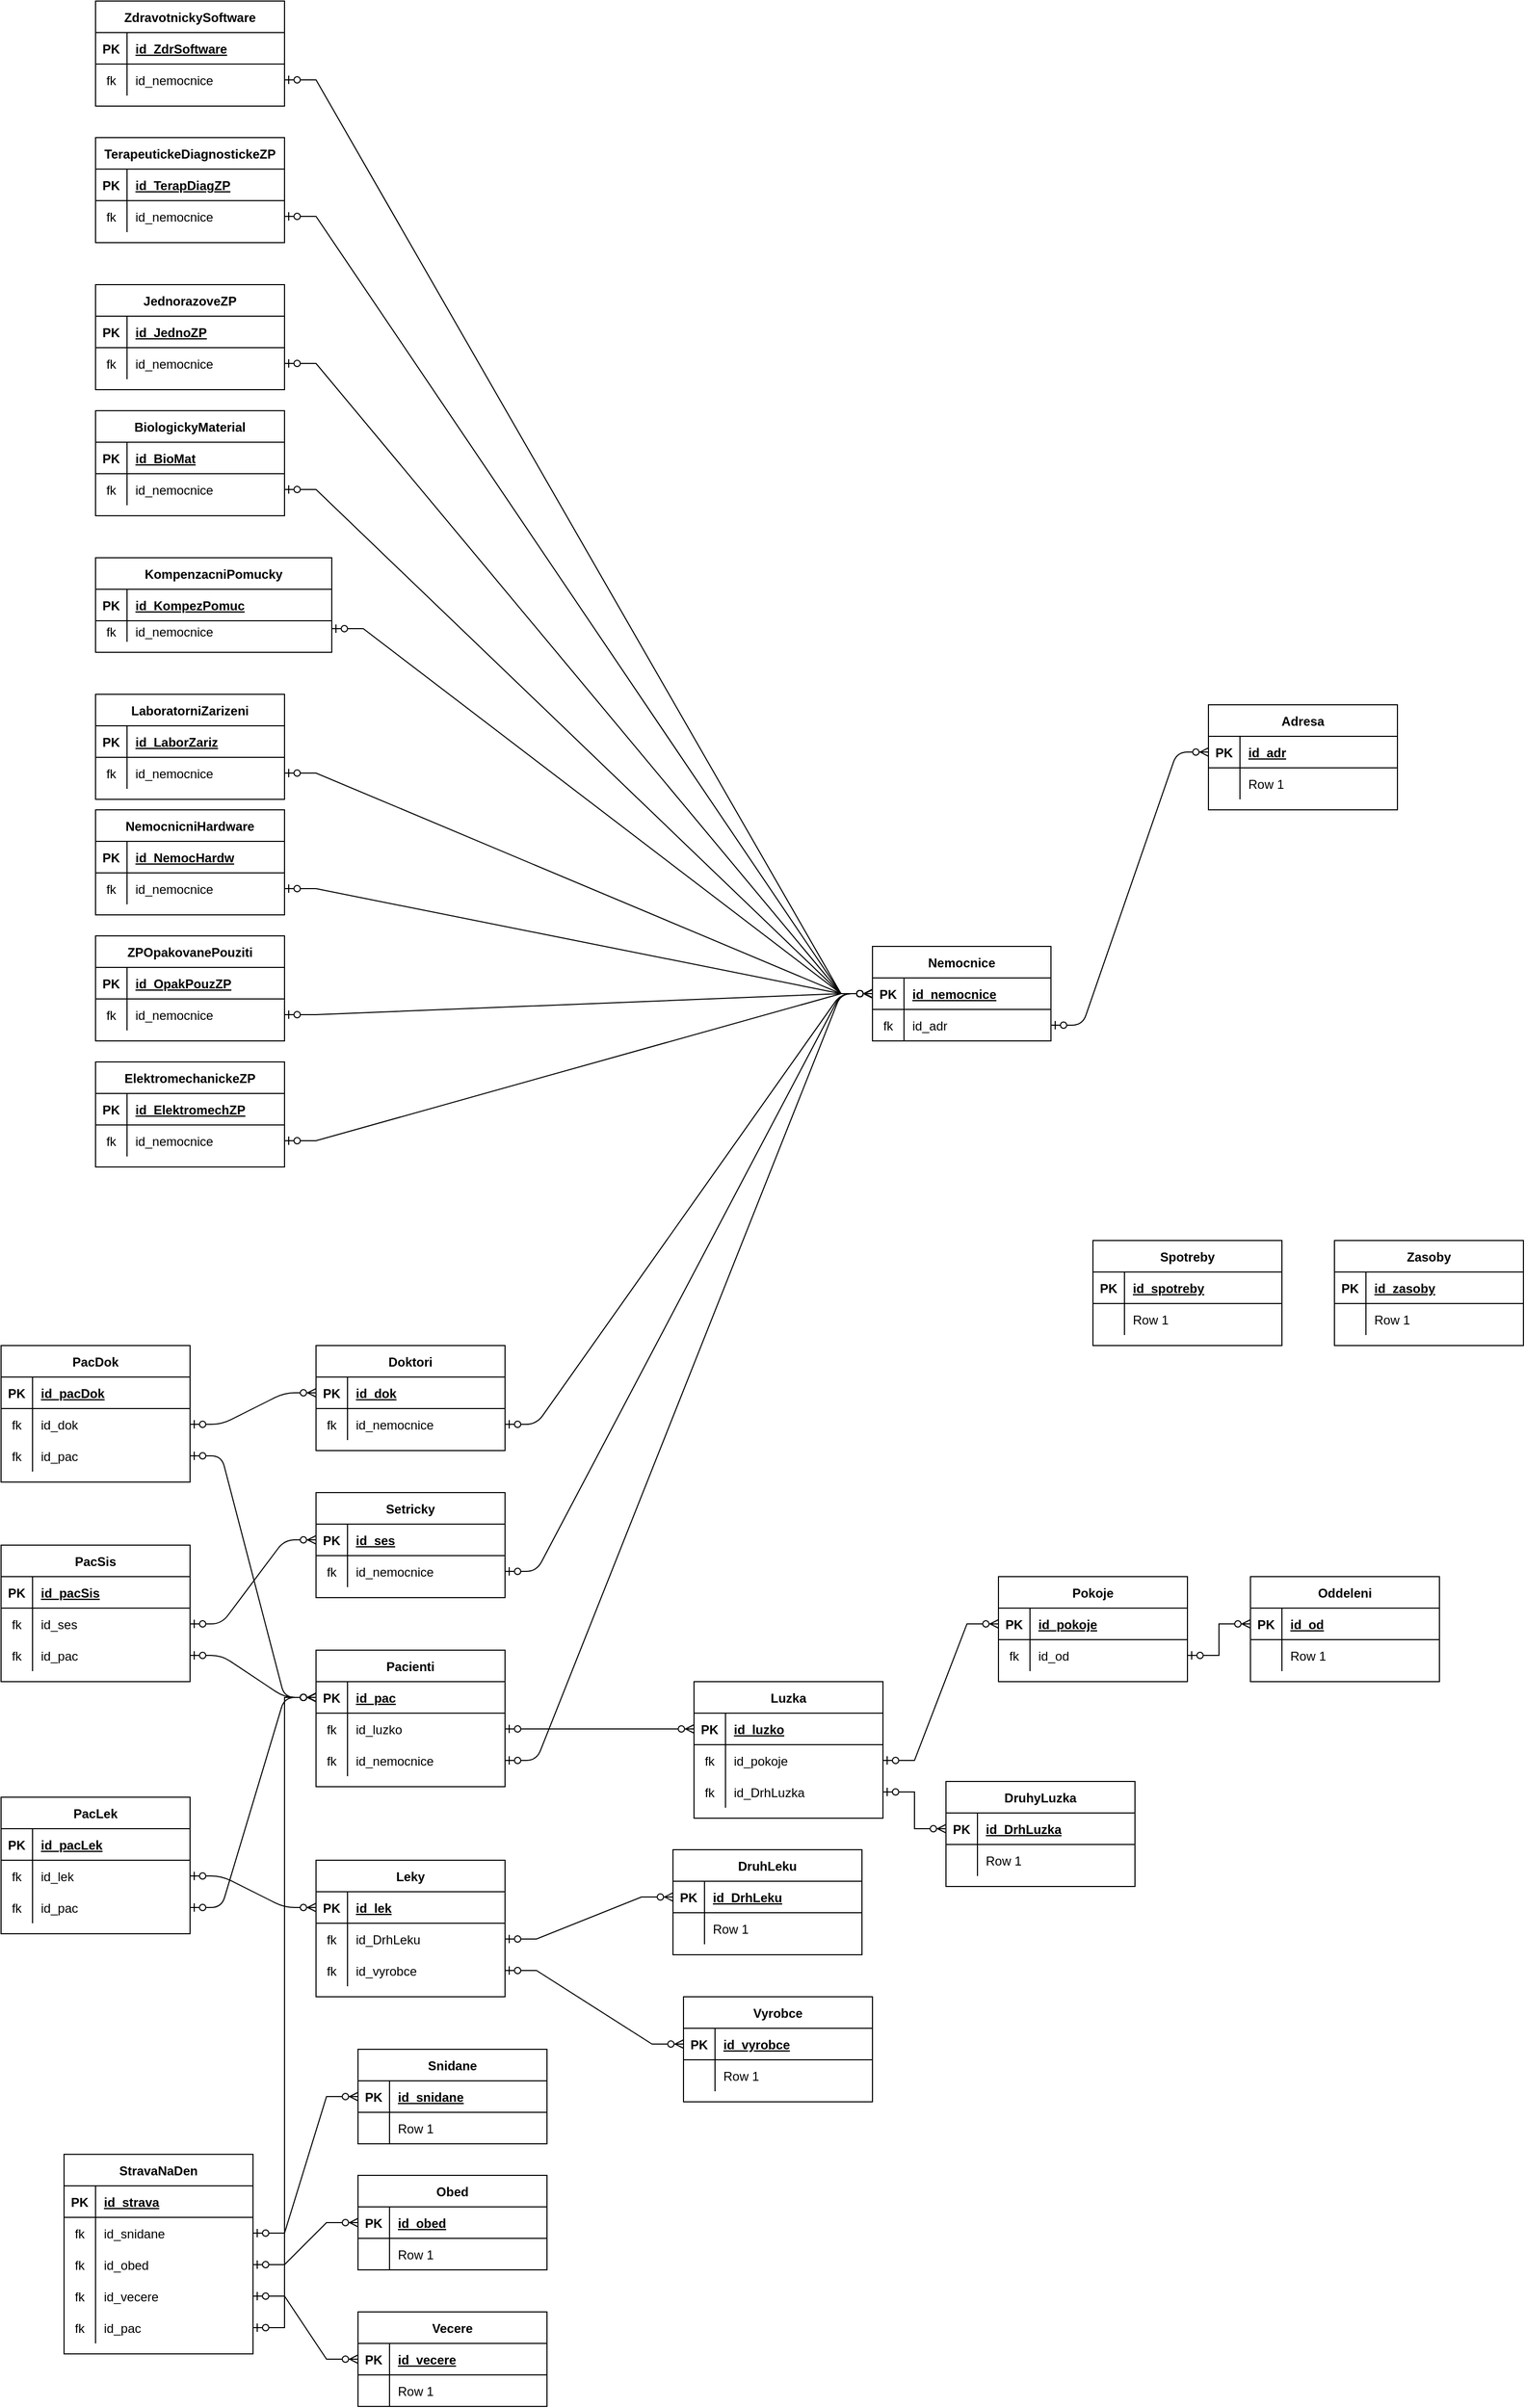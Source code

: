 <mxfile version="15.7.0" type="device"><diagram id="R2lEEEUBdFMjLlhIrx00" name="Page-1"><mxGraphModel dx="1662" dy="2962" grid="1" gridSize="10" guides="1" tooltips="1" connect="1" arrows="1" fold="1" page="1" pageScale="1" pageWidth="850" pageHeight="1100" math="0" shadow="0" extFonts="Permanent Marker^https://fonts.googleapis.com/css?family=Permanent+Marker"><root><mxCell id="0"/><mxCell id="1" parent="0"/><mxCell id="X29o9ooNm_KOhy-KkbRe-3" value="Nemocnice" style="shape=table;startSize=30;container=1;collapsible=1;childLayout=tableLayout;fixedRows=1;rowLines=0;fontStyle=1;align=center;resizeLast=1;" parent="1" vertex="1"><mxGeometry x="1570" y="-380" width="170" height="90" as="geometry"/></mxCell><mxCell id="X29o9ooNm_KOhy-KkbRe-4" value="" style="shape=partialRectangle;collapsible=0;dropTarget=0;pointerEvents=0;fillColor=none;top=0;left=0;bottom=1;right=0;points=[[0,0.5],[1,0.5]];portConstraint=eastwest;" parent="X29o9ooNm_KOhy-KkbRe-3" vertex="1"><mxGeometry y="30" width="170" height="30" as="geometry"/></mxCell><mxCell id="X29o9ooNm_KOhy-KkbRe-5" value="PK" style="shape=partialRectangle;connectable=0;fillColor=none;top=0;left=0;bottom=0;right=0;fontStyle=1;overflow=hidden;" parent="X29o9ooNm_KOhy-KkbRe-4" vertex="1"><mxGeometry width="30" height="30" as="geometry"><mxRectangle width="30" height="30" as="alternateBounds"/></mxGeometry></mxCell><mxCell id="X29o9ooNm_KOhy-KkbRe-6" value="id_nemocnice" style="shape=partialRectangle;connectable=0;fillColor=none;top=0;left=0;bottom=0;right=0;align=left;spacingLeft=6;fontStyle=5;overflow=hidden;" parent="X29o9ooNm_KOhy-KkbRe-4" vertex="1"><mxGeometry x="30" width="140" height="30" as="geometry"><mxRectangle width="140" height="30" as="alternateBounds"/></mxGeometry></mxCell><mxCell id="X29o9ooNm_KOhy-KkbRe-215" value="" style="shape=partialRectangle;collapsible=0;dropTarget=0;pointerEvents=0;fillColor=none;top=0;left=0;bottom=0;right=0;points=[[0,0.5],[1,0.5]];portConstraint=eastwest;" parent="X29o9ooNm_KOhy-KkbRe-3" vertex="1"><mxGeometry y="60" width="170" height="30" as="geometry"/></mxCell><mxCell id="X29o9ooNm_KOhy-KkbRe-216" value="fk" style="shape=partialRectangle;connectable=0;fillColor=none;top=0;left=0;bottom=0;right=0;editable=1;overflow=hidden;" parent="X29o9ooNm_KOhy-KkbRe-215" vertex="1"><mxGeometry width="30" height="30" as="geometry"><mxRectangle width="30" height="30" as="alternateBounds"/></mxGeometry></mxCell><mxCell id="X29o9ooNm_KOhy-KkbRe-217" value="id_adr" style="shape=partialRectangle;connectable=0;fillColor=none;top=0;left=0;bottom=0;right=0;align=left;spacingLeft=6;overflow=hidden;" parent="X29o9ooNm_KOhy-KkbRe-215" vertex="1"><mxGeometry x="30" width="140" height="30" as="geometry"><mxRectangle width="140" height="30" as="alternateBounds"/></mxGeometry></mxCell><mxCell id="X29o9ooNm_KOhy-KkbRe-19" value="Pacienti" style="shape=table;startSize=30;container=1;collapsible=1;childLayout=tableLayout;fixedRows=1;rowLines=0;fontStyle=1;align=center;resizeLast=1;" parent="1" vertex="1"><mxGeometry x="1040" y="290" width="180" height="130" as="geometry"/></mxCell><mxCell id="X29o9ooNm_KOhy-KkbRe-20" value="" style="shape=partialRectangle;collapsible=0;dropTarget=0;pointerEvents=0;fillColor=none;top=0;left=0;bottom=1;right=0;points=[[0,0.5],[1,0.5]];portConstraint=eastwest;" parent="X29o9ooNm_KOhy-KkbRe-19" vertex="1"><mxGeometry y="30" width="180" height="30" as="geometry"/></mxCell><mxCell id="X29o9ooNm_KOhy-KkbRe-21" value="PK" style="shape=partialRectangle;connectable=0;fillColor=none;top=0;left=0;bottom=0;right=0;fontStyle=1;overflow=hidden;" parent="X29o9ooNm_KOhy-KkbRe-20" vertex="1"><mxGeometry width="30" height="30" as="geometry"/></mxCell><mxCell id="X29o9ooNm_KOhy-KkbRe-22" value="id_pac" style="shape=partialRectangle;connectable=0;fillColor=none;top=0;left=0;bottom=0;right=0;align=left;spacingLeft=6;fontStyle=5;overflow=hidden;" parent="X29o9ooNm_KOhy-KkbRe-20" vertex="1"><mxGeometry x="30" width="150" height="30" as="geometry"/></mxCell><mxCell id="X29o9ooNm_KOhy-KkbRe-23" value="" style="shape=partialRectangle;collapsible=0;dropTarget=0;pointerEvents=0;fillColor=none;top=0;left=0;bottom=0;right=0;points=[[0,0.5],[1,0.5]];portConstraint=eastwest;" parent="X29o9ooNm_KOhy-KkbRe-19" vertex="1"><mxGeometry y="60" width="180" height="30" as="geometry"/></mxCell><mxCell id="X29o9ooNm_KOhy-KkbRe-24" value="fk" style="shape=partialRectangle;connectable=0;fillColor=none;top=0;left=0;bottom=0;right=0;editable=1;overflow=hidden;" parent="X29o9ooNm_KOhy-KkbRe-23" vertex="1"><mxGeometry width="30" height="30" as="geometry"/></mxCell><mxCell id="X29o9ooNm_KOhy-KkbRe-25" value="id_luzko" style="shape=partialRectangle;connectable=0;fillColor=none;top=0;left=0;bottom=0;right=0;align=left;spacingLeft=6;overflow=hidden;" parent="X29o9ooNm_KOhy-KkbRe-23" vertex="1"><mxGeometry x="30" width="150" height="30" as="geometry"/></mxCell><mxCell id="X29o9ooNm_KOhy-KkbRe-276" value="" style="shape=partialRectangle;collapsible=0;dropTarget=0;pointerEvents=0;fillColor=none;top=0;left=0;bottom=0;right=0;points=[[0,0.5],[1,0.5]];portConstraint=eastwest;" parent="X29o9ooNm_KOhy-KkbRe-19" vertex="1"><mxGeometry y="90" width="180" height="30" as="geometry"/></mxCell><mxCell id="X29o9ooNm_KOhy-KkbRe-277" value="fk" style="shape=partialRectangle;connectable=0;fillColor=none;top=0;left=0;bottom=0;right=0;editable=1;overflow=hidden;" parent="X29o9ooNm_KOhy-KkbRe-276" vertex="1"><mxGeometry width="30" height="30" as="geometry"/></mxCell><mxCell id="X29o9ooNm_KOhy-KkbRe-278" value="id_nemocnice" style="shape=partialRectangle;connectable=0;fillColor=none;top=0;left=0;bottom=0;right=0;align=left;spacingLeft=6;overflow=hidden;" parent="X29o9ooNm_KOhy-KkbRe-276" vertex="1"><mxGeometry x="30" width="150" height="30" as="geometry"/></mxCell><mxCell id="X29o9ooNm_KOhy-KkbRe-32" value="Doktori" style="shape=table;startSize=30;container=1;collapsible=1;childLayout=tableLayout;fixedRows=1;rowLines=0;fontStyle=1;align=center;resizeLast=1;" parent="1" vertex="1"><mxGeometry x="1040" width="180" height="100" as="geometry"/></mxCell><mxCell id="X29o9ooNm_KOhy-KkbRe-33" value="" style="shape=partialRectangle;collapsible=0;dropTarget=0;pointerEvents=0;fillColor=none;top=0;left=0;bottom=1;right=0;points=[[0,0.5],[1,0.5]];portConstraint=eastwest;" parent="X29o9ooNm_KOhy-KkbRe-32" vertex="1"><mxGeometry y="30" width="180" height="30" as="geometry"/></mxCell><mxCell id="X29o9ooNm_KOhy-KkbRe-34" value="PK" style="shape=partialRectangle;connectable=0;fillColor=none;top=0;left=0;bottom=0;right=0;fontStyle=1;overflow=hidden;" parent="X29o9ooNm_KOhy-KkbRe-33" vertex="1"><mxGeometry width="30" height="30" as="geometry"/></mxCell><mxCell id="X29o9ooNm_KOhy-KkbRe-35" value="id_dok" style="shape=partialRectangle;connectable=0;fillColor=none;top=0;left=0;bottom=0;right=0;align=left;spacingLeft=6;fontStyle=5;overflow=hidden;" parent="X29o9ooNm_KOhy-KkbRe-33" vertex="1"><mxGeometry x="30" width="150" height="30" as="geometry"/></mxCell><mxCell id="X29o9ooNm_KOhy-KkbRe-36" value="" style="shape=partialRectangle;collapsible=0;dropTarget=0;pointerEvents=0;fillColor=none;top=0;left=0;bottom=0;right=0;points=[[0,0.5],[1,0.5]];portConstraint=eastwest;" parent="X29o9ooNm_KOhy-KkbRe-32" vertex="1"><mxGeometry y="60" width="180" height="30" as="geometry"/></mxCell><mxCell id="X29o9ooNm_KOhy-KkbRe-37" value="fk" style="shape=partialRectangle;connectable=0;fillColor=none;top=0;left=0;bottom=0;right=0;editable=1;overflow=hidden;" parent="X29o9ooNm_KOhy-KkbRe-36" vertex="1"><mxGeometry width="30" height="30" as="geometry"/></mxCell><mxCell id="X29o9ooNm_KOhy-KkbRe-38" value="id_nemocnice" style="shape=partialRectangle;connectable=0;fillColor=none;top=0;left=0;bottom=0;right=0;align=left;spacingLeft=6;overflow=hidden;" parent="X29o9ooNm_KOhy-KkbRe-36" vertex="1"><mxGeometry x="30" width="150" height="30" as="geometry"/></mxCell><mxCell id="X29o9ooNm_KOhy-KkbRe-45" value="Setricky" style="shape=table;startSize=30;container=1;collapsible=1;childLayout=tableLayout;fixedRows=1;rowLines=0;fontStyle=1;align=center;resizeLast=1;" parent="1" vertex="1"><mxGeometry x="1040" y="140" width="180" height="100" as="geometry"/></mxCell><mxCell id="X29o9ooNm_KOhy-KkbRe-46" value="" style="shape=partialRectangle;collapsible=0;dropTarget=0;pointerEvents=0;fillColor=none;top=0;left=0;bottom=1;right=0;points=[[0,0.5],[1,0.5]];portConstraint=eastwest;" parent="X29o9ooNm_KOhy-KkbRe-45" vertex="1"><mxGeometry y="30" width="180" height="30" as="geometry"/></mxCell><mxCell id="X29o9ooNm_KOhy-KkbRe-47" value="PK" style="shape=partialRectangle;connectable=0;fillColor=none;top=0;left=0;bottom=0;right=0;fontStyle=1;overflow=hidden;" parent="X29o9ooNm_KOhy-KkbRe-46" vertex="1"><mxGeometry width="30" height="30" as="geometry"/></mxCell><mxCell id="X29o9ooNm_KOhy-KkbRe-48" value="id_ses" style="shape=partialRectangle;connectable=0;fillColor=none;top=0;left=0;bottom=0;right=0;align=left;spacingLeft=6;fontStyle=5;overflow=hidden;" parent="X29o9ooNm_KOhy-KkbRe-46" vertex="1"><mxGeometry x="30" width="150" height="30" as="geometry"/></mxCell><mxCell id="X29o9ooNm_KOhy-KkbRe-49" value="" style="shape=partialRectangle;collapsible=0;dropTarget=0;pointerEvents=0;fillColor=none;top=0;left=0;bottom=0;right=0;points=[[0,0.5],[1,0.5]];portConstraint=eastwest;" parent="X29o9ooNm_KOhy-KkbRe-45" vertex="1"><mxGeometry y="60" width="180" height="30" as="geometry"/></mxCell><mxCell id="X29o9ooNm_KOhy-KkbRe-50" value="fk" style="shape=partialRectangle;connectable=0;fillColor=none;top=0;left=0;bottom=0;right=0;editable=1;overflow=hidden;" parent="X29o9ooNm_KOhy-KkbRe-49" vertex="1"><mxGeometry width="30" height="30" as="geometry"/></mxCell><mxCell id="X29o9ooNm_KOhy-KkbRe-51" value="id_nemocnice" style="shape=partialRectangle;connectable=0;fillColor=none;top=0;left=0;bottom=0;right=0;align=left;spacingLeft=6;overflow=hidden;" parent="X29o9ooNm_KOhy-KkbRe-49" vertex="1"><mxGeometry x="30" width="150" height="30" as="geometry"/></mxCell><mxCell id="X29o9ooNm_KOhy-KkbRe-71" value="PacDok" style="shape=table;startSize=30;container=1;collapsible=1;childLayout=tableLayout;fixedRows=1;rowLines=0;fontStyle=1;align=center;resizeLast=1;" parent="1" vertex="1"><mxGeometry x="740" width="180" height="130" as="geometry"/></mxCell><mxCell id="X29o9ooNm_KOhy-KkbRe-72" value="" style="shape=partialRectangle;collapsible=0;dropTarget=0;pointerEvents=0;fillColor=none;top=0;left=0;bottom=1;right=0;points=[[0,0.5],[1,0.5]];portConstraint=eastwest;" parent="X29o9ooNm_KOhy-KkbRe-71" vertex="1"><mxGeometry y="30" width="180" height="30" as="geometry"/></mxCell><mxCell id="X29o9ooNm_KOhy-KkbRe-73" value="PK" style="shape=partialRectangle;connectable=0;fillColor=none;top=0;left=0;bottom=0;right=0;fontStyle=1;overflow=hidden;" parent="X29o9ooNm_KOhy-KkbRe-72" vertex="1"><mxGeometry width="30" height="30" as="geometry"/></mxCell><mxCell id="X29o9ooNm_KOhy-KkbRe-74" value="id_pacDok" style="shape=partialRectangle;connectable=0;fillColor=none;top=0;left=0;bottom=0;right=0;align=left;spacingLeft=6;fontStyle=5;overflow=hidden;" parent="X29o9ooNm_KOhy-KkbRe-72" vertex="1"><mxGeometry x="30" width="150" height="30" as="geometry"/></mxCell><mxCell id="X29o9ooNm_KOhy-KkbRe-75" value="" style="shape=partialRectangle;collapsible=0;dropTarget=0;pointerEvents=0;fillColor=none;top=0;left=0;bottom=0;right=0;points=[[0,0.5],[1,0.5]];portConstraint=eastwest;" parent="X29o9ooNm_KOhy-KkbRe-71" vertex="1"><mxGeometry y="60" width="180" height="30" as="geometry"/></mxCell><mxCell id="X29o9ooNm_KOhy-KkbRe-76" value="fk" style="shape=partialRectangle;connectable=0;fillColor=none;top=0;left=0;bottom=0;right=0;editable=1;overflow=hidden;" parent="X29o9ooNm_KOhy-KkbRe-75" vertex="1"><mxGeometry width="30" height="30" as="geometry"/></mxCell><mxCell id="X29o9ooNm_KOhy-KkbRe-77" value="id_dok" style="shape=partialRectangle;connectable=0;fillColor=none;top=0;left=0;bottom=0;right=0;align=left;spacingLeft=6;overflow=hidden;" parent="X29o9ooNm_KOhy-KkbRe-75" vertex="1"><mxGeometry x="30" width="150" height="30" as="geometry"/></mxCell><mxCell id="X29o9ooNm_KOhy-KkbRe-78" value="" style="shape=partialRectangle;collapsible=0;dropTarget=0;pointerEvents=0;fillColor=none;top=0;left=0;bottom=0;right=0;points=[[0,0.5],[1,0.5]];portConstraint=eastwest;" parent="X29o9ooNm_KOhy-KkbRe-71" vertex="1"><mxGeometry y="90" width="180" height="30" as="geometry"/></mxCell><mxCell id="X29o9ooNm_KOhy-KkbRe-79" value="fk" style="shape=partialRectangle;connectable=0;fillColor=none;top=0;left=0;bottom=0;right=0;editable=1;overflow=hidden;" parent="X29o9ooNm_KOhy-KkbRe-78" vertex="1"><mxGeometry width="30" height="30" as="geometry"/></mxCell><mxCell id="X29o9ooNm_KOhy-KkbRe-80" value="id_pac" style="shape=partialRectangle;connectable=0;fillColor=none;top=0;left=0;bottom=0;right=0;align=left;spacingLeft=6;overflow=hidden;" parent="X29o9ooNm_KOhy-KkbRe-78" vertex="1"><mxGeometry x="30" width="150" height="30" as="geometry"/></mxCell><mxCell id="X29o9ooNm_KOhy-KkbRe-84" value="Luzka" style="shape=table;startSize=30;container=1;collapsible=1;childLayout=tableLayout;fixedRows=1;rowLines=0;fontStyle=1;align=center;resizeLast=1;" parent="1" vertex="1"><mxGeometry x="1400" y="320" width="180" height="130" as="geometry"/></mxCell><mxCell id="X29o9ooNm_KOhy-KkbRe-85" value="" style="shape=partialRectangle;collapsible=0;dropTarget=0;pointerEvents=0;fillColor=none;top=0;left=0;bottom=1;right=0;points=[[0,0.5],[1,0.5]];portConstraint=eastwest;" parent="X29o9ooNm_KOhy-KkbRe-84" vertex="1"><mxGeometry y="30" width="180" height="30" as="geometry"/></mxCell><mxCell id="X29o9ooNm_KOhy-KkbRe-86" value="PK" style="shape=partialRectangle;connectable=0;fillColor=none;top=0;left=0;bottom=0;right=0;fontStyle=1;overflow=hidden;" parent="X29o9ooNm_KOhy-KkbRe-85" vertex="1"><mxGeometry width="30" height="30" as="geometry"><mxRectangle width="30" height="30" as="alternateBounds"/></mxGeometry></mxCell><mxCell id="X29o9ooNm_KOhy-KkbRe-87" value="id_luzko" style="shape=partialRectangle;connectable=0;fillColor=none;top=0;left=0;bottom=0;right=0;align=left;spacingLeft=6;fontStyle=5;overflow=hidden;" parent="X29o9ooNm_KOhy-KkbRe-85" vertex="1"><mxGeometry x="30" width="150" height="30" as="geometry"><mxRectangle width="150" height="30" as="alternateBounds"/></mxGeometry></mxCell><mxCell id="X29o9ooNm_KOhy-KkbRe-88" value="" style="shape=partialRectangle;collapsible=0;dropTarget=0;pointerEvents=0;fillColor=none;top=0;left=0;bottom=0;right=0;points=[[0,0.5],[1,0.5]];portConstraint=eastwest;" parent="X29o9ooNm_KOhy-KkbRe-84" vertex="1"><mxGeometry y="60" width="180" height="30" as="geometry"/></mxCell><mxCell id="X29o9ooNm_KOhy-KkbRe-89" value="fk" style="shape=partialRectangle;connectable=0;fillColor=none;top=0;left=0;bottom=0;right=0;editable=1;overflow=hidden;" parent="X29o9ooNm_KOhy-KkbRe-88" vertex="1"><mxGeometry width="30" height="30" as="geometry"><mxRectangle width="30" height="30" as="alternateBounds"/></mxGeometry></mxCell><mxCell id="X29o9ooNm_KOhy-KkbRe-90" value="id_pokoje" style="shape=partialRectangle;connectable=0;fillColor=none;top=0;left=0;bottom=0;right=0;align=left;spacingLeft=6;overflow=hidden;" parent="X29o9ooNm_KOhy-KkbRe-88" vertex="1"><mxGeometry x="30" width="150" height="30" as="geometry"><mxRectangle width="150" height="30" as="alternateBounds"/></mxGeometry></mxCell><mxCell id="c1wmvVgNkrkf9aApx1YR-238" value="" style="shape=partialRectangle;collapsible=0;dropTarget=0;pointerEvents=0;fillColor=none;top=0;left=0;bottom=0;right=0;points=[[0,0.5],[1,0.5]];portConstraint=eastwest;" parent="X29o9ooNm_KOhy-KkbRe-84" vertex="1"><mxGeometry y="90" width="180" height="30" as="geometry"/></mxCell><mxCell id="c1wmvVgNkrkf9aApx1YR-239" value="fk" style="shape=partialRectangle;connectable=0;fillColor=none;top=0;left=0;bottom=0;right=0;editable=1;overflow=hidden;" parent="c1wmvVgNkrkf9aApx1YR-238" vertex="1"><mxGeometry width="30" height="30" as="geometry"><mxRectangle width="30" height="30" as="alternateBounds"/></mxGeometry></mxCell><mxCell id="c1wmvVgNkrkf9aApx1YR-240" value="id_DrhLuzka" style="shape=partialRectangle;connectable=0;fillColor=none;top=0;left=0;bottom=0;right=0;align=left;spacingLeft=6;overflow=hidden;" parent="c1wmvVgNkrkf9aApx1YR-238" vertex="1"><mxGeometry x="30" width="150" height="30" as="geometry"><mxRectangle width="150" height="30" as="alternateBounds"/></mxGeometry></mxCell><mxCell id="X29o9ooNm_KOhy-KkbRe-110" value="Leky" style="shape=table;startSize=30;container=1;collapsible=1;childLayout=tableLayout;fixedRows=1;rowLines=0;fontStyle=1;align=center;resizeLast=1;" parent="1" vertex="1"><mxGeometry x="1040" y="490" width="180" height="130" as="geometry"/></mxCell><mxCell id="X29o9ooNm_KOhy-KkbRe-111" value="" style="shape=partialRectangle;collapsible=0;dropTarget=0;pointerEvents=0;fillColor=none;top=0;left=0;bottom=1;right=0;points=[[0,0.5],[1,0.5]];portConstraint=eastwest;" parent="X29o9ooNm_KOhy-KkbRe-110" vertex="1"><mxGeometry y="30" width="180" height="30" as="geometry"/></mxCell><mxCell id="X29o9ooNm_KOhy-KkbRe-112" value="PK" style="shape=partialRectangle;connectable=0;fillColor=none;top=0;left=0;bottom=0;right=0;fontStyle=1;overflow=hidden;" parent="X29o9ooNm_KOhy-KkbRe-111" vertex="1"><mxGeometry width="30" height="30" as="geometry"><mxRectangle width="30" height="30" as="alternateBounds"/></mxGeometry></mxCell><mxCell id="X29o9ooNm_KOhy-KkbRe-113" value="id_lek" style="shape=partialRectangle;connectable=0;fillColor=none;top=0;left=0;bottom=0;right=0;align=left;spacingLeft=6;fontStyle=5;overflow=hidden;" parent="X29o9ooNm_KOhy-KkbRe-111" vertex="1"><mxGeometry x="30" width="150" height="30" as="geometry"><mxRectangle width="150" height="30" as="alternateBounds"/></mxGeometry></mxCell><mxCell id="X29o9ooNm_KOhy-KkbRe-114" value="" style="shape=partialRectangle;collapsible=0;dropTarget=0;pointerEvents=0;fillColor=none;top=0;left=0;bottom=0;right=0;points=[[0,0.5],[1,0.5]];portConstraint=eastwest;" parent="X29o9ooNm_KOhy-KkbRe-110" vertex="1"><mxGeometry y="60" width="180" height="30" as="geometry"/></mxCell><mxCell id="X29o9ooNm_KOhy-KkbRe-115" value="fk" style="shape=partialRectangle;connectable=0;fillColor=none;top=0;left=0;bottom=0;right=0;editable=1;overflow=hidden;" parent="X29o9ooNm_KOhy-KkbRe-114" vertex="1"><mxGeometry width="30" height="30" as="geometry"><mxRectangle width="30" height="30" as="alternateBounds"/></mxGeometry></mxCell><mxCell id="X29o9ooNm_KOhy-KkbRe-116" value="id_DrhLeku" style="shape=partialRectangle;connectable=0;fillColor=none;top=0;left=0;bottom=0;right=0;align=left;spacingLeft=6;overflow=hidden;" parent="X29o9ooNm_KOhy-KkbRe-114" vertex="1"><mxGeometry x="30" width="150" height="30" as="geometry"><mxRectangle width="150" height="30" as="alternateBounds"/></mxGeometry></mxCell><mxCell id="c1wmvVgNkrkf9aApx1YR-255" value="" style="shape=partialRectangle;collapsible=0;dropTarget=0;pointerEvents=0;fillColor=none;top=0;left=0;bottom=0;right=0;points=[[0,0.5],[1,0.5]];portConstraint=eastwest;" parent="X29o9ooNm_KOhy-KkbRe-110" vertex="1"><mxGeometry y="90" width="180" height="30" as="geometry"/></mxCell><mxCell id="c1wmvVgNkrkf9aApx1YR-256" value="fk" style="shape=partialRectangle;connectable=0;fillColor=none;top=0;left=0;bottom=0;right=0;editable=1;overflow=hidden;" parent="c1wmvVgNkrkf9aApx1YR-255" vertex="1"><mxGeometry width="30" height="30" as="geometry"><mxRectangle width="30" height="30" as="alternateBounds"/></mxGeometry></mxCell><mxCell id="c1wmvVgNkrkf9aApx1YR-257" value="id_vyrobce" style="shape=partialRectangle;connectable=0;fillColor=none;top=0;left=0;bottom=0;right=0;align=left;spacingLeft=6;overflow=hidden;" parent="c1wmvVgNkrkf9aApx1YR-255" vertex="1"><mxGeometry x="30" width="150" height="30" as="geometry"><mxRectangle width="150" height="30" as="alternateBounds"/></mxGeometry></mxCell><mxCell id="X29o9ooNm_KOhy-KkbRe-123" value="Spotreby" style="shape=table;startSize=30;container=1;collapsible=1;childLayout=tableLayout;fixedRows=1;rowLines=0;fontStyle=1;align=center;resizeLast=1;" parent="1" vertex="1"><mxGeometry x="1780" y="-100" width="180" height="100" as="geometry"/></mxCell><mxCell id="X29o9ooNm_KOhy-KkbRe-124" value="" style="shape=partialRectangle;collapsible=0;dropTarget=0;pointerEvents=0;fillColor=none;top=0;left=0;bottom=1;right=0;points=[[0,0.5],[1,0.5]];portConstraint=eastwest;" parent="X29o9ooNm_KOhy-KkbRe-123" vertex="1"><mxGeometry y="30" width="180" height="30" as="geometry"/></mxCell><mxCell id="X29o9ooNm_KOhy-KkbRe-125" value="PK" style="shape=partialRectangle;connectable=0;fillColor=none;top=0;left=0;bottom=0;right=0;fontStyle=1;overflow=hidden;" parent="X29o9ooNm_KOhy-KkbRe-124" vertex="1"><mxGeometry width="30" height="30" as="geometry"/></mxCell><mxCell id="X29o9ooNm_KOhy-KkbRe-126" value="id_spotreby" style="shape=partialRectangle;connectable=0;fillColor=none;top=0;left=0;bottom=0;right=0;align=left;spacingLeft=6;fontStyle=5;overflow=hidden;" parent="X29o9ooNm_KOhy-KkbRe-124" vertex="1"><mxGeometry x="30" width="150" height="30" as="geometry"/></mxCell><mxCell id="X29o9ooNm_KOhy-KkbRe-127" value="" style="shape=partialRectangle;collapsible=0;dropTarget=0;pointerEvents=0;fillColor=none;top=0;left=0;bottom=0;right=0;points=[[0,0.5],[1,0.5]];portConstraint=eastwest;" parent="X29o9ooNm_KOhy-KkbRe-123" vertex="1"><mxGeometry y="60" width="180" height="30" as="geometry"/></mxCell><mxCell id="X29o9ooNm_KOhy-KkbRe-128" value="" style="shape=partialRectangle;connectable=0;fillColor=none;top=0;left=0;bottom=0;right=0;editable=1;overflow=hidden;" parent="X29o9ooNm_KOhy-KkbRe-127" vertex="1"><mxGeometry width="30" height="30" as="geometry"/></mxCell><mxCell id="X29o9ooNm_KOhy-KkbRe-129" value="Row 1" style="shape=partialRectangle;connectable=0;fillColor=none;top=0;left=0;bottom=0;right=0;align=left;spacingLeft=6;overflow=hidden;" parent="X29o9ooNm_KOhy-KkbRe-127" vertex="1"><mxGeometry x="30" width="150" height="30" as="geometry"/></mxCell><mxCell id="X29o9ooNm_KOhy-KkbRe-136" value="Zasoby" style="shape=table;startSize=30;container=1;collapsible=1;childLayout=tableLayout;fixedRows=1;rowLines=0;fontStyle=1;align=center;resizeLast=1;" parent="1" vertex="1"><mxGeometry x="2010" y="-100" width="180" height="100" as="geometry"/></mxCell><mxCell id="X29o9ooNm_KOhy-KkbRe-137" value="" style="shape=partialRectangle;collapsible=0;dropTarget=0;pointerEvents=0;fillColor=none;top=0;left=0;bottom=1;right=0;points=[[0,0.5],[1,0.5]];portConstraint=eastwest;" parent="X29o9ooNm_KOhy-KkbRe-136" vertex="1"><mxGeometry y="30" width="180" height="30" as="geometry"/></mxCell><mxCell id="X29o9ooNm_KOhy-KkbRe-138" value="PK" style="shape=partialRectangle;connectable=0;fillColor=none;top=0;left=0;bottom=0;right=0;fontStyle=1;overflow=hidden;" parent="X29o9ooNm_KOhy-KkbRe-137" vertex="1"><mxGeometry width="30" height="30" as="geometry"/></mxCell><mxCell id="X29o9ooNm_KOhy-KkbRe-139" value="id_zasoby" style="shape=partialRectangle;connectable=0;fillColor=none;top=0;left=0;bottom=0;right=0;align=left;spacingLeft=6;fontStyle=5;overflow=hidden;" parent="X29o9ooNm_KOhy-KkbRe-137" vertex="1"><mxGeometry x="30" width="150" height="30" as="geometry"/></mxCell><mxCell id="X29o9ooNm_KOhy-KkbRe-140" value="" style="shape=partialRectangle;collapsible=0;dropTarget=0;pointerEvents=0;fillColor=none;top=0;left=0;bottom=0;right=0;points=[[0,0.5],[1,0.5]];portConstraint=eastwest;" parent="X29o9ooNm_KOhy-KkbRe-136" vertex="1"><mxGeometry y="60" width="180" height="30" as="geometry"/></mxCell><mxCell id="X29o9ooNm_KOhy-KkbRe-141" value="" style="shape=partialRectangle;connectable=0;fillColor=none;top=0;left=0;bottom=0;right=0;editable=1;overflow=hidden;" parent="X29o9ooNm_KOhy-KkbRe-140" vertex="1"><mxGeometry width="30" height="30" as="geometry"/></mxCell><mxCell id="X29o9ooNm_KOhy-KkbRe-142" value="Row 1" style="shape=partialRectangle;connectable=0;fillColor=none;top=0;left=0;bottom=0;right=0;align=left;spacingLeft=6;overflow=hidden;" parent="X29o9ooNm_KOhy-KkbRe-140" vertex="1"><mxGeometry x="30" width="150" height="30" as="geometry"/></mxCell><mxCell id="X29o9ooNm_KOhy-KkbRe-171" value="" style="edgeStyle=entityRelationEdgeStyle;fontSize=12;html=1;endArrow=ERzeroToMany;startArrow=ERzeroToOne;exitX=1;exitY=0.5;exitDx=0;exitDy=0;entryX=0;entryY=0.5;entryDx=0;entryDy=0;" parent="1" source="X29o9ooNm_KOhy-KkbRe-75" target="X29o9ooNm_KOhy-KkbRe-33" edge="1"><mxGeometry width="100" height="100" relative="1" as="geometry"><mxPoint x="750" y="190" as="sourcePoint"/><mxPoint x="850" y="90" as="targetPoint"/></mxGeometry></mxCell><mxCell id="X29o9ooNm_KOhy-KkbRe-179" value="" style="edgeStyle=entityRelationEdgeStyle;fontSize=12;html=1;endArrow=ERzeroToMany;startArrow=ERzeroToOne;entryX=0;entryY=0.5;entryDx=0;entryDy=0;exitX=1;exitY=0.5;exitDx=0;exitDy=0;" parent="1" source="X29o9ooNm_KOhy-KkbRe-23" target="X29o9ooNm_KOhy-KkbRe-85" edge="1"><mxGeometry width="100" height="100" relative="1" as="geometry"><mxPoint x="1280" y="245" as="sourcePoint"/><mxPoint x="60" y="200" as="targetPoint"/></mxGeometry></mxCell><mxCell id="X29o9ooNm_KOhy-KkbRe-185" value="Oddeleni" style="shape=table;startSize=30;container=1;collapsible=1;childLayout=tableLayout;fixedRows=1;rowLines=0;fontStyle=1;align=center;resizeLast=1;" parent="1" vertex="1"><mxGeometry x="1930" y="220" width="180" height="100" as="geometry"/></mxCell><mxCell id="X29o9ooNm_KOhy-KkbRe-186" value="" style="shape=partialRectangle;collapsible=0;dropTarget=0;pointerEvents=0;fillColor=none;top=0;left=0;bottom=1;right=0;points=[[0,0.5],[1,0.5]];portConstraint=eastwest;" parent="X29o9ooNm_KOhy-KkbRe-185" vertex="1"><mxGeometry y="30" width="180" height="30" as="geometry"/></mxCell><mxCell id="X29o9ooNm_KOhy-KkbRe-187" value="PK" style="shape=partialRectangle;connectable=0;fillColor=none;top=0;left=0;bottom=0;right=0;fontStyle=1;overflow=hidden;" parent="X29o9ooNm_KOhy-KkbRe-186" vertex="1"><mxGeometry width="30" height="30" as="geometry"><mxRectangle width="30" height="30" as="alternateBounds"/></mxGeometry></mxCell><mxCell id="X29o9ooNm_KOhy-KkbRe-188" value="id_od" style="shape=partialRectangle;connectable=0;fillColor=none;top=0;left=0;bottom=0;right=0;align=left;spacingLeft=6;fontStyle=5;overflow=hidden;" parent="X29o9ooNm_KOhy-KkbRe-186" vertex="1"><mxGeometry x="30" width="150" height="30" as="geometry"><mxRectangle width="150" height="30" as="alternateBounds"/></mxGeometry></mxCell><mxCell id="X29o9ooNm_KOhy-KkbRe-189" value="" style="shape=partialRectangle;collapsible=0;dropTarget=0;pointerEvents=0;fillColor=none;top=0;left=0;bottom=0;right=0;points=[[0,0.5],[1,0.5]];portConstraint=eastwest;" parent="X29o9ooNm_KOhy-KkbRe-185" vertex="1"><mxGeometry y="60" width="180" height="30" as="geometry"/></mxCell><mxCell id="X29o9ooNm_KOhy-KkbRe-190" value="" style="shape=partialRectangle;connectable=0;fillColor=none;top=0;left=0;bottom=0;right=0;editable=1;overflow=hidden;" parent="X29o9ooNm_KOhy-KkbRe-189" vertex="1"><mxGeometry width="30" height="30" as="geometry"><mxRectangle width="30" height="30" as="alternateBounds"/></mxGeometry></mxCell><mxCell id="X29o9ooNm_KOhy-KkbRe-191" value="Row 1" style="shape=partialRectangle;connectable=0;fillColor=none;top=0;left=0;bottom=0;right=0;align=left;spacingLeft=6;overflow=hidden;" parent="X29o9ooNm_KOhy-KkbRe-189" vertex="1"><mxGeometry x="30" width="150" height="30" as="geometry"><mxRectangle width="150" height="30" as="alternateBounds"/></mxGeometry></mxCell><mxCell id="X29o9ooNm_KOhy-KkbRe-218" value="Adresa" style="shape=table;startSize=30;container=1;collapsible=1;childLayout=tableLayout;fixedRows=1;rowLines=0;fontStyle=1;align=center;resizeLast=1;" parent="1" vertex="1"><mxGeometry x="1890" y="-610" width="180" height="100" as="geometry"/></mxCell><mxCell id="X29o9ooNm_KOhy-KkbRe-219" value="" style="shape=partialRectangle;collapsible=0;dropTarget=0;pointerEvents=0;fillColor=none;top=0;left=0;bottom=1;right=0;points=[[0,0.5],[1,0.5]];portConstraint=eastwest;" parent="X29o9ooNm_KOhy-KkbRe-218" vertex="1"><mxGeometry y="30" width="180" height="30" as="geometry"/></mxCell><mxCell id="X29o9ooNm_KOhy-KkbRe-220" value="PK" style="shape=partialRectangle;connectable=0;fillColor=none;top=0;left=0;bottom=0;right=0;fontStyle=1;overflow=hidden;" parent="X29o9ooNm_KOhy-KkbRe-219" vertex="1"><mxGeometry width="30" height="30" as="geometry"><mxRectangle width="30" height="30" as="alternateBounds"/></mxGeometry></mxCell><mxCell id="X29o9ooNm_KOhy-KkbRe-221" value="id_adr" style="shape=partialRectangle;connectable=0;fillColor=none;top=0;left=0;bottom=0;right=0;align=left;spacingLeft=6;fontStyle=5;overflow=hidden;" parent="X29o9ooNm_KOhy-KkbRe-219" vertex="1"><mxGeometry x="30" width="150" height="30" as="geometry"><mxRectangle width="150" height="30" as="alternateBounds"/></mxGeometry></mxCell><mxCell id="X29o9ooNm_KOhy-KkbRe-222" value="" style="shape=partialRectangle;collapsible=0;dropTarget=0;pointerEvents=0;fillColor=none;top=0;left=0;bottom=0;right=0;points=[[0,0.5],[1,0.5]];portConstraint=eastwest;" parent="X29o9ooNm_KOhy-KkbRe-218" vertex="1"><mxGeometry y="60" width="180" height="30" as="geometry"/></mxCell><mxCell id="X29o9ooNm_KOhy-KkbRe-223" value="" style="shape=partialRectangle;connectable=0;fillColor=none;top=0;left=0;bottom=0;right=0;editable=1;overflow=hidden;" parent="X29o9ooNm_KOhy-KkbRe-222" vertex="1"><mxGeometry width="30" height="30" as="geometry"><mxRectangle width="30" height="30" as="alternateBounds"/></mxGeometry></mxCell><mxCell id="X29o9ooNm_KOhy-KkbRe-224" value="Row 1" style="shape=partialRectangle;connectable=0;fillColor=none;top=0;left=0;bottom=0;right=0;align=left;spacingLeft=6;overflow=hidden;" parent="X29o9ooNm_KOhy-KkbRe-222" vertex="1"><mxGeometry x="30" width="150" height="30" as="geometry"><mxRectangle width="150" height="30" as="alternateBounds"/></mxGeometry></mxCell><mxCell id="X29o9ooNm_KOhy-KkbRe-231" value="" style="edgeStyle=entityRelationEdgeStyle;fontSize=12;html=1;endArrow=ERzeroToMany;startArrow=ERzeroToOne;entryX=0;entryY=0.5;entryDx=0;entryDy=0;exitX=1;exitY=0.5;exitDx=0;exitDy=0;" parent="1" source="X29o9ooNm_KOhy-KkbRe-215" target="X29o9ooNm_KOhy-KkbRe-219" edge="1"><mxGeometry width="100" height="100" relative="1" as="geometry"><mxPoint x="550" y="560" as="sourcePoint"/><mxPoint x="650" y="460" as="targetPoint"/></mxGeometry></mxCell><mxCell id="X29o9ooNm_KOhy-KkbRe-232" value="PacLek" style="shape=table;startSize=30;container=1;collapsible=1;childLayout=tableLayout;fixedRows=1;rowLines=0;fontStyle=1;align=center;resizeLast=1;" parent="1" vertex="1"><mxGeometry x="740" y="430" width="180" height="130" as="geometry"/></mxCell><mxCell id="X29o9ooNm_KOhy-KkbRe-233" value="" style="shape=partialRectangle;collapsible=0;dropTarget=0;pointerEvents=0;fillColor=none;top=0;left=0;bottom=1;right=0;points=[[0,0.5],[1,0.5]];portConstraint=eastwest;" parent="X29o9ooNm_KOhy-KkbRe-232" vertex="1"><mxGeometry y="30" width="180" height="30" as="geometry"/></mxCell><mxCell id="X29o9ooNm_KOhy-KkbRe-234" value="PK" style="shape=partialRectangle;connectable=0;fillColor=none;top=0;left=0;bottom=0;right=0;fontStyle=1;overflow=hidden;" parent="X29o9ooNm_KOhy-KkbRe-233" vertex="1"><mxGeometry width="30" height="30" as="geometry"/></mxCell><mxCell id="X29o9ooNm_KOhy-KkbRe-235" value="id_pacLek" style="shape=partialRectangle;connectable=0;fillColor=none;top=0;left=0;bottom=0;right=0;align=left;spacingLeft=6;fontStyle=5;overflow=hidden;" parent="X29o9ooNm_KOhy-KkbRe-233" vertex="1"><mxGeometry x="30" width="150" height="30" as="geometry"/></mxCell><mxCell id="X29o9ooNm_KOhy-KkbRe-236" value="" style="shape=partialRectangle;collapsible=0;dropTarget=0;pointerEvents=0;fillColor=none;top=0;left=0;bottom=0;right=0;points=[[0,0.5],[1,0.5]];portConstraint=eastwest;" parent="X29o9ooNm_KOhy-KkbRe-232" vertex="1"><mxGeometry y="60" width="180" height="30" as="geometry"/></mxCell><mxCell id="X29o9ooNm_KOhy-KkbRe-237" value="fk" style="shape=partialRectangle;connectable=0;fillColor=none;top=0;left=0;bottom=0;right=0;editable=1;overflow=hidden;" parent="X29o9ooNm_KOhy-KkbRe-236" vertex="1"><mxGeometry width="30" height="30" as="geometry"/></mxCell><mxCell id="X29o9ooNm_KOhy-KkbRe-238" value="id_lek" style="shape=partialRectangle;connectable=0;fillColor=none;top=0;left=0;bottom=0;right=0;align=left;spacingLeft=6;overflow=hidden;" parent="X29o9ooNm_KOhy-KkbRe-236" vertex="1"><mxGeometry x="30" width="150" height="30" as="geometry"/></mxCell><mxCell id="X29o9ooNm_KOhy-KkbRe-239" value="" style="shape=partialRectangle;collapsible=0;dropTarget=0;pointerEvents=0;fillColor=none;top=0;left=0;bottom=0;right=0;points=[[0,0.5],[1,0.5]];portConstraint=eastwest;" parent="X29o9ooNm_KOhy-KkbRe-232" vertex="1"><mxGeometry y="90" width="180" height="30" as="geometry"/></mxCell><mxCell id="X29o9ooNm_KOhy-KkbRe-240" value="fk" style="shape=partialRectangle;connectable=0;fillColor=none;top=0;left=0;bottom=0;right=0;editable=1;overflow=hidden;" parent="X29o9ooNm_KOhy-KkbRe-239" vertex="1"><mxGeometry width="30" height="30" as="geometry"/></mxCell><mxCell id="X29o9ooNm_KOhy-KkbRe-241" value="id_pac" style="shape=partialRectangle;connectable=0;fillColor=none;top=0;left=0;bottom=0;right=0;align=left;spacingLeft=6;overflow=hidden;" parent="X29o9ooNm_KOhy-KkbRe-239" vertex="1"><mxGeometry x="30" width="150" height="30" as="geometry"/></mxCell><mxCell id="X29o9ooNm_KOhy-KkbRe-245" value="" style="edgeStyle=entityRelationEdgeStyle;fontSize=12;html=1;endArrow=ERzeroToMany;startArrow=ERzeroToOne;entryX=0;entryY=0.5;entryDx=0;entryDy=0;exitX=1;exitY=0.5;exitDx=0;exitDy=0;" parent="1" source="X29o9ooNm_KOhy-KkbRe-239" target="X29o9ooNm_KOhy-KkbRe-20" edge="1"><mxGeometry width="100" height="100" relative="1" as="geometry"><mxPoint x="1260" y="460" as="sourcePoint"/><mxPoint x="1360" y="360" as="targetPoint"/></mxGeometry></mxCell><mxCell id="X29o9ooNm_KOhy-KkbRe-246" value="" style="edgeStyle=entityRelationEdgeStyle;fontSize=12;html=1;endArrow=ERzeroToMany;startArrow=ERzeroToOne;entryX=0;entryY=0.5;entryDx=0;entryDy=0;exitX=1;exitY=0.5;exitDx=0;exitDy=0;" parent="1" source="X29o9ooNm_KOhy-KkbRe-236" target="X29o9ooNm_KOhy-KkbRe-111" edge="1"><mxGeometry width="100" height="100" relative="1" as="geometry"><mxPoint x="1220" y="200" as="sourcePoint"/><mxPoint x="1320" y="100" as="targetPoint"/></mxGeometry></mxCell><mxCell id="X29o9ooNm_KOhy-KkbRe-254" value="" style="edgeStyle=entityRelationEdgeStyle;fontSize=12;html=1;endArrow=ERzeroToMany;startArrow=ERzeroToOne;entryX=0;entryY=0.5;entryDx=0;entryDy=0;exitX=1;exitY=0.5;exitDx=0;exitDy=0;" parent="1" source="X29o9ooNm_KOhy-KkbRe-78" target="X29o9ooNm_KOhy-KkbRe-20" edge="1"><mxGeometry width="100" height="100" relative="1" as="geometry"><mxPoint x="890" y="360" as="sourcePoint"/><mxPoint x="990" y="260" as="targetPoint"/></mxGeometry></mxCell><mxCell id="X29o9ooNm_KOhy-KkbRe-255" value="PacSis" style="shape=table;startSize=30;container=1;collapsible=1;childLayout=tableLayout;fixedRows=1;rowLines=0;fontStyle=1;align=center;resizeLast=1;" parent="1" vertex="1"><mxGeometry x="740" y="190" width="180" height="130" as="geometry"/></mxCell><mxCell id="X29o9ooNm_KOhy-KkbRe-256" value="" style="shape=partialRectangle;collapsible=0;dropTarget=0;pointerEvents=0;fillColor=none;top=0;left=0;bottom=1;right=0;points=[[0,0.5],[1,0.5]];portConstraint=eastwest;" parent="X29o9ooNm_KOhy-KkbRe-255" vertex="1"><mxGeometry y="30" width="180" height="30" as="geometry"/></mxCell><mxCell id="X29o9ooNm_KOhy-KkbRe-257" value="PK" style="shape=partialRectangle;connectable=0;fillColor=none;top=0;left=0;bottom=0;right=0;fontStyle=1;overflow=hidden;" parent="X29o9ooNm_KOhy-KkbRe-256" vertex="1"><mxGeometry width="30" height="30" as="geometry"/></mxCell><mxCell id="X29o9ooNm_KOhy-KkbRe-258" value="id_pacSis" style="shape=partialRectangle;connectable=0;fillColor=none;top=0;left=0;bottom=0;right=0;align=left;spacingLeft=6;fontStyle=5;overflow=hidden;" parent="X29o9ooNm_KOhy-KkbRe-256" vertex="1"><mxGeometry x="30" width="150" height="30" as="geometry"/></mxCell><mxCell id="X29o9ooNm_KOhy-KkbRe-259" value="" style="shape=partialRectangle;collapsible=0;dropTarget=0;pointerEvents=0;fillColor=none;top=0;left=0;bottom=0;right=0;points=[[0,0.5],[1,0.5]];portConstraint=eastwest;" parent="X29o9ooNm_KOhy-KkbRe-255" vertex="1"><mxGeometry y="60" width="180" height="30" as="geometry"/></mxCell><mxCell id="X29o9ooNm_KOhy-KkbRe-260" value="fk" style="shape=partialRectangle;connectable=0;fillColor=none;top=0;left=0;bottom=0;right=0;editable=1;overflow=hidden;" parent="X29o9ooNm_KOhy-KkbRe-259" vertex="1"><mxGeometry width="30" height="30" as="geometry"/></mxCell><mxCell id="X29o9ooNm_KOhy-KkbRe-261" value="id_ses" style="shape=partialRectangle;connectable=0;fillColor=none;top=0;left=0;bottom=0;right=0;align=left;spacingLeft=6;overflow=hidden;" parent="X29o9ooNm_KOhy-KkbRe-259" vertex="1"><mxGeometry x="30" width="150" height="30" as="geometry"/></mxCell><mxCell id="X29o9ooNm_KOhy-KkbRe-262" value="" style="shape=partialRectangle;collapsible=0;dropTarget=0;pointerEvents=0;fillColor=none;top=0;left=0;bottom=0;right=0;points=[[0,0.5],[1,0.5]];portConstraint=eastwest;" parent="X29o9ooNm_KOhy-KkbRe-255" vertex="1"><mxGeometry y="90" width="180" height="30" as="geometry"/></mxCell><mxCell id="X29o9ooNm_KOhy-KkbRe-263" value="fk" style="shape=partialRectangle;connectable=0;fillColor=none;top=0;left=0;bottom=0;right=0;editable=1;overflow=hidden;" parent="X29o9ooNm_KOhy-KkbRe-262" vertex="1"><mxGeometry width="30" height="30" as="geometry"/></mxCell><mxCell id="X29o9ooNm_KOhy-KkbRe-264" value="id_pac" style="shape=partialRectangle;connectable=0;fillColor=none;top=0;left=0;bottom=0;right=0;align=left;spacingLeft=6;overflow=hidden;" parent="X29o9ooNm_KOhy-KkbRe-262" vertex="1"><mxGeometry x="30" width="150" height="30" as="geometry"/></mxCell><mxCell id="X29o9ooNm_KOhy-KkbRe-269" value="" style="edgeStyle=entityRelationEdgeStyle;fontSize=12;html=1;endArrow=ERzeroToMany;startArrow=ERzeroToOne;entryX=0;entryY=0.5;entryDx=0;entryDy=0;exitX=1;exitY=0.5;exitDx=0;exitDy=0;" parent="1" source="X29o9ooNm_KOhy-KkbRe-262" target="X29o9ooNm_KOhy-KkbRe-20" edge="1"><mxGeometry width="100" height="100" relative="1" as="geometry"><mxPoint x="1100" y="740" as="sourcePoint"/><mxPoint x="1200" y="640" as="targetPoint"/></mxGeometry></mxCell><mxCell id="X29o9ooNm_KOhy-KkbRe-272" value="" style="edgeStyle=entityRelationEdgeStyle;fontSize=12;html=1;endArrow=ERzeroToMany;startArrow=ERzeroToOne;entryX=0;entryY=0.5;entryDx=0;entryDy=0;exitX=1;exitY=0.5;exitDx=0;exitDy=0;" parent="1" source="X29o9ooNm_KOhy-KkbRe-36" target="X29o9ooNm_KOhy-KkbRe-4" edge="1"><mxGeometry width="100" height="100" relative="1" as="geometry"><mxPoint x="610" y="230" as="sourcePoint"/><mxPoint x="710" y="130" as="targetPoint"/></mxGeometry></mxCell><mxCell id="X29o9ooNm_KOhy-KkbRe-273" value="" style="edgeStyle=entityRelationEdgeStyle;fontSize=12;html=1;endArrow=ERzeroToMany;startArrow=ERzeroToOne;entryX=0;entryY=0.5;entryDx=0;entryDy=0;exitX=1;exitY=0.5;exitDx=0;exitDy=0;" parent="1" source="X29o9ooNm_KOhy-KkbRe-259" target="X29o9ooNm_KOhy-KkbRe-46" edge="1"><mxGeometry width="100" height="100" relative="1" as="geometry"><mxPoint x="930" y="320" as="sourcePoint"/><mxPoint x="1030" y="220" as="targetPoint"/></mxGeometry></mxCell><mxCell id="X29o9ooNm_KOhy-KkbRe-279" value="" style="edgeStyle=entityRelationEdgeStyle;fontSize=12;html=1;endArrow=ERzeroToMany;startArrow=ERzeroToOne;exitX=1;exitY=0.5;exitDx=0;exitDy=0;entryX=0;entryY=0.5;entryDx=0;entryDy=0;" parent="1" source="X29o9ooNm_KOhy-KkbRe-276" target="X29o9ooNm_KOhy-KkbRe-4" edge="1"><mxGeometry width="100" height="100" relative="1" as="geometry"><mxPoint x="1360" y="310" as="sourcePoint"/><mxPoint x="1620" y="180" as="targetPoint"/></mxGeometry></mxCell><mxCell id="X29o9ooNm_KOhy-KkbRe-280" value="" style="edgeStyle=entityRelationEdgeStyle;fontSize=12;html=1;endArrow=ERzeroToMany;startArrow=ERzeroToOne;entryX=0;entryY=0.5;entryDx=0;entryDy=0;exitX=1;exitY=0.5;exitDx=0;exitDy=0;" parent="1" source="X29o9ooNm_KOhy-KkbRe-49" target="X29o9ooNm_KOhy-KkbRe-4" edge="1"><mxGeometry width="100" height="100" relative="1" as="geometry"><mxPoint x="1340" y="290" as="sourcePoint"/><mxPoint x="1440" y="190" as="targetPoint"/></mxGeometry></mxCell><mxCell id="2ctauw60GS8g9xjaTmiY-18" value="Pokoje" style="shape=table;startSize=30;container=1;collapsible=1;childLayout=tableLayout;fixedRows=1;rowLines=0;fontStyle=1;align=center;resizeLast=1;" parent="1" vertex="1"><mxGeometry x="1690" y="220" width="180" height="100" as="geometry"/></mxCell><mxCell id="2ctauw60GS8g9xjaTmiY-19" value="" style="shape=partialRectangle;collapsible=0;dropTarget=0;pointerEvents=0;fillColor=none;top=0;left=0;bottom=1;right=0;points=[[0,0.5],[1,0.5]];portConstraint=eastwest;" parent="2ctauw60GS8g9xjaTmiY-18" vertex="1"><mxGeometry y="30" width="180" height="30" as="geometry"/></mxCell><mxCell id="2ctauw60GS8g9xjaTmiY-20" value="PK" style="shape=partialRectangle;connectable=0;fillColor=none;top=0;left=0;bottom=0;right=0;fontStyle=1;overflow=hidden;" parent="2ctauw60GS8g9xjaTmiY-19" vertex="1"><mxGeometry width="30" height="30" as="geometry"><mxRectangle width="30" height="30" as="alternateBounds"/></mxGeometry></mxCell><mxCell id="2ctauw60GS8g9xjaTmiY-21" value="id_pokoje" style="shape=partialRectangle;connectable=0;fillColor=none;top=0;left=0;bottom=0;right=0;align=left;spacingLeft=6;fontStyle=5;overflow=hidden;" parent="2ctauw60GS8g9xjaTmiY-19" vertex="1"><mxGeometry x="30" width="150" height="30" as="geometry"><mxRectangle width="150" height="30" as="alternateBounds"/></mxGeometry></mxCell><mxCell id="2ctauw60GS8g9xjaTmiY-22" value="" style="shape=partialRectangle;collapsible=0;dropTarget=0;pointerEvents=0;fillColor=none;top=0;left=0;bottom=0;right=0;points=[[0,0.5],[1,0.5]];portConstraint=eastwest;" parent="2ctauw60GS8g9xjaTmiY-18" vertex="1"><mxGeometry y="60" width="180" height="30" as="geometry"/></mxCell><mxCell id="2ctauw60GS8g9xjaTmiY-23" value="fk" style="shape=partialRectangle;connectable=0;fillColor=none;top=0;left=0;bottom=0;right=0;editable=1;overflow=hidden;" parent="2ctauw60GS8g9xjaTmiY-22" vertex="1"><mxGeometry width="30" height="30" as="geometry"><mxRectangle width="30" height="30" as="alternateBounds"/></mxGeometry></mxCell><mxCell id="2ctauw60GS8g9xjaTmiY-24" value="id_od" style="shape=partialRectangle;connectable=0;fillColor=none;top=0;left=0;bottom=0;right=0;align=left;spacingLeft=6;overflow=hidden;" parent="2ctauw60GS8g9xjaTmiY-22" vertex="1"><mxGeometry x="30" width="150" height="30" as="geometry"><mxRectangle width="150" height="30" as="alternateBounds"/></mxGeometry></mxCell><mxCell id="2ctauw60GS8g9xjaTmiY-31" value="" style="edgeStyle=entityRelationEdgeStyle;fontSize=12;html=1;endArrow=ERzeroToMany;startArrow=ERzeroToOne;rounded=0;entryX=0;entryY=0.5;entryDx=0;entryDy=0;exitX=1;exitY=0.5;exitDx=0;exitDy=0;" parent="1" source="X29o9ooNm_KOhy-KkbRe-88" target="2ctauw60GS8g9xjaTmiY-19" edge="1"><mxGeometry width="100" height="100" relative="1" as="geometry"><mxPoint x="1570" y="550" as="sourcePoint"/><mxPoint x="1670" y="450" as="targetPoint"/></mxGeometry></mxCell><mxCell id="2ctauw60GS8g9xjaTmiY-32" value="" style="edgeStyle=entityRelationEdgeStyle;fontSize=12;html=1;endArrow=ERzeroToMany;startArrow=ERzeroToOne;rounded=0;entryX=0;entryY=0.5;entryDx=0;entryDy=0;exitX=1;exitY=0.5;exitDx=0;exitDy=0;" parent="1" source="2ctauw60GS8g9xjaTmiY-22" target="X29o9ooNm_KOhy-KkbRe-186" edge="1"><mxGeometry width="100" height="100" relative="1" as="geometry"><mxPoint x="1930" y="490" as="sourcePoint"/><mxPoint x="1990" y="520" as="targetPoint"/></mxGeometry></mxCell><mxCell id="c1wmvVgNkrkf9aApx1YR-1" value="Snidane" style="shape=table;startSize=30;container=1;collapsible=1;childLayout=tableLayout;fixedRows=1;rowLines=0;fontStyle=1;align=center;resizeLast=1;" parent="1" vertex="1"><mxGeometry x="1080" y="670" width="180" height="90" as="geometry"/></mxCell><mxCell id="c1wmvVgNkrkf9aApx1YR-2" value="" style="shape=partialRectangle;collapsible=0;dropTarget=0;pointerEvents=0;fillColor=none;top=0;left=0;bottom=1;right=0;points=[[0,0.5],[1,0.5]];portConstraint=eastwest;" parent="c1wmvVgNkrkf9aApx1YR-1" vertex="1"><mxGeometry y="30" width="180" height="30" as="geometry"/></mxCell><mxCell id="c1wmvVgNkrkf9aApx1YR-3" value="PK" style="shape=partialRectangle;connectable=0;fillColor=none;top=0;left=0;bottom=0;right=0;fontStyle=1;overflow=hidden;" parent="c1wmvVgNkrkf9aApx1YR-2" vertex="1"><mxGeometry width="30" height="30" as="geometry"><mxRectangle width="30" height="30" as="alternateBounds"/></mxGeometry></mxCell><mxCell id="c1wmvVgNkrkf9aApx1YR-4" value="id_snidane" style="shape=partialRectangle;connectable=0;fillColor=none;top=0;left=0;bottom=0;right=0;align=left;spacingLeft=6;fontStyle=5;overflow=hidden;" parent="c1wmvVgNkrkf9aApx1YR-2" vertex="1"><mxGeometry x="30" width="150" height="30" as="geometry"><mxRectangle width="150" height="30" as="alternateBounds"/></mxGeometry></mxCell><mxCell id="c1wmvVgNkrkf9aApx1YR-5" value="" style="shape=partialRectangle;collapsible=0;dropTarget=0;pointerEvents=0;fillColor=none;top=0;left=0;bottom=0;right=0;points=[[0,0.5],[1,0.5]];portConstraint=eastwest;" parent="c1wmvVgNkrkf9aApx1YR-1" vertex="1"><mxGeometry y="60" width="180" height="30" as="geometry"/></mxCell><mxCell id="c1wmvVgNkrkf9aApx1YR-6" value="" style="shape=partialRectangle;connectable=0;fillColor=none;top=0;left=0;bottom=0;right=0;editable=1;overflow=hidden;" parent="c1wmvVgNkrkf9aApx1YR-5" vertex="1"><mxGeometry width="30" height="30" as="geometry"><mxRectangle width="30" height="30" as="alternateBounds"/></mxGeometry></mxCell><mxCell id="c1wmvVgNkrkf9aApx1YR-7" value="Row 1" style="shape=partialRectangle;connectable=0;fillColor=none;top=0;left=0;bottom=0;right=0;align=left;spacingLeft=6;overflow=hidden;" parent="c1wmvVgNkrkf9aApx1YR-5" vertex="1"><mxGeometry x="30" width="150" height="30" as="geometry"><mxRectangle width="150" height="30" as="alternateBounds"/></mxGeometry></mxCell><mxCell id="c1wmvVgNkrkf9aApx1YR-14" value="Obed" style="shape=table;startSize=30;container=1;collapsible=1;childLayout=tableLayout;fixedRows=1;rowLines=0;fontStyle=1;align=center;resizeLast=1;" parent="1" vertex="1"><mxGeometry x="1080" y="790" width="180" height="90" as="geometry"/></mxCell><mxCell id="c1wmvVgNkrkf9aApx1YR-15" value="" style="shape=partialRectangle;collapsible=0;dropTarget=0;pointerEvents=0;fillColor=none;top=0;left=0;bottom=1;right=0;points=[[0,0.5],[1,0.5]];portConstraint=eastwest;" parent="c1wmvVgNkrkf9aApx1YR-14" vertex="1"><mxGeometry y="30" width="180" height="30" as="geometry"/></mxCell><mxCell id="c1wmvVgNkrkf9aApx1YR-16" value="PK" style="shape=partialRectangle;connectable=0;fillColor=none;top=0;left=0;bottom=0;right=0;fontStyle=1;overflow=hidden;" parent="c1wmvVgNkrkf9aApx1YR-15" vertex="1"><mxGeometry width="30" height="30" as="geometry"><mxRectangle width="30" height="30" as="alternateBounds"/></mxGeometry></mxCell><mxCell id="c1wmvVgNkrkf9aApx1YR-17" value="id_obed" style="shape=partialRectangle;connectable=0;fillColor=none;top=0;left=0;bottom=0;right=0;align=left;spacingLeft=6;fontStyle=5;overflow=hidden;" parent="c1wmvVgNkrkf9aApx1YR-15" vertex="1"><mxGeometry x="30" width="150" height="30" as="geometry"><mxRectangle width="150" height="30" as="alternateBounds"/></mxGeometry></mxCell><mxCell id="c1wmvVgNkrkf9aApx1YR-18" value="" style="shape=partialRectangle;collapsible=0;dropTarget=0;pointerEvents=0;fillColor=none;top=0;left=0;bottom=0;right=0;points=[[0,0.5],[1,0.5]];portConstraint=eastwest;" parent="c1wmvVgNkrkf9aApx1YR-14" vertex="1"><mxGeometry y="60" width="180" height="30" as="geometry"/></mxCell><mxCell id="c1wmvVgNkrkf9aApx1YR-19" value="" style="shape=partialRectangle;connectable=0;fillColor=none;top=0;left=0;bottom=0;right=0;editable=1;overflow=hidden;" parent="c1wmvVgNkrkf9aApx1YR-18" vertex="1"><mxGeometry width="30" height="30" as="geometry"><mxRectangle width="30" height="30" as="alternateBounds"/></mxGeometry></mxCell><mxCell id="c1wmvVgNkrkf9aApx1YR-20" value="Row 1" style="shape=partialRectangle;connectable=0;fillColor=none;top=0;left=0;bottom=0;right=0;align=left;spacingLeft=6;overflow=hidden;" parent="c1wmvVgNkrkf9aApx1YR-18" vertex="1"><mxGeometry x="30" width="150" height="30" as="geometry"><mxRectangle width="150" height="30" as="alternateBounds"/></mxGeometry></mxCell><mxCell id="c1wmvVgNkrkf9aApx1YR-21" value="Vecere" style="shape=table;startSize=30;container=1;collapsible=1;childLayout=tableLayout;fixedRows=1;rowLines=0;fontStyle=1;align=center;resizeLast=1;" parent="1" vertex="1"><mxGeometry x="1080" y="920" width="180" height="90" as="geometry"/></mxCell><mxCell id="c1wmvVgNkrkf9aApx1YR-22" value="" style="shape=partialRectangle;collapsible=0;dropTarget=0;pointerEvents=0;fillColor=none;top=0;left=0;bottom=1;right=0;points=[[0,0.5],[1,0.5]];portConstraint=eastwest;" parent="c1wmvVgNkrkf9aApx1YR-21" vertex="1"><mxGeometry y="30" width="180" height="30" as="geometry"/></mxCell><mxCell id="c1wmvVgNkrkf9aApx1YR-23" value="PK" style="shape=partialRectangle;connectable=0;fillColor=none;top=0;left=0;bottom=0;right=0;fontStyle=1;overflow=hidden;" parent="c1wmvVgNkrkf9aApx1YR-22" vertex="1"><mxGeometry width="30" height="30" as="geometry"><mxRectangle width="30" height="30" as="alternateBounds"/></mxGeometry></mxCell><mxCell id="c1wmvVgNkrkf9aApx1YR-24" value="id_vecere" style="shape=partialRectangle;connectable=0;fillColor=none;top=0;left=0;bottom=0;right=0;align=left;spacingLeft=6;fontStyle=5;overflow=hidden;" parent="c1wmvVgNkrkf9aApx1YR-22" vertex="1"><mxGeometry x="30" width="150" height="30" as="geometry"><mxRectangle width="150" height="30" as="alternateBounds"/></mxGeometry></mxCell><mxCell id="c1wmvVgNkrkf9aApx1YR-25" value="" style="shape=partialRectangle;collapsible=0;dropTarget=0;pointerEvents=0;fillColor=none;top=0;left=0;bottom=0;right=0;points=[[0,0.5],[1,0.5]];portConstraint=eastwest;" parent="c1wmvVgNkrkf9aApx1YR-21" vertex="1"><mxGeometry y="60" width="180" height="30" as="geometry"/></mxCell><mxCell id="c1wmvVgNkrkf9aApx1YR-26" value="" style="shape=partialRectangle;connectable=0;fillColor=none;top=0;left=0;bottom=0;right=0;editable=1;overflow=hidden;" parent="c1wmvVgNkrkf9aApx1YR-25" vertex="1"><mxGeometry width="30" height="30" as="geometry"><mxRectangle width="30" height="30" as="alternateBounds"/></mxGeometry></mxCell><mxCell id="c1wmvVgNkrkf9aApx1YR-27" value="Row 1" style="shape=partialRectangle;connectable=0;fillColor=none;top=0;left=0;bottom=0;right=0;align=left;spacingLeft=6;overflow=hidden;" parent="c1wmvVgNkrkf9aApx1YR-25" vertex="1"><mxGeometry x="30" width="150" height="30" as="geometry"><mxRectangle width="150" height="30" as="alternateBounds"/></mxGeometry></mxCell><mxCell id="c1wmvVgNkrkf9aApx1YR-28" value="StravaNaDen" style="shape=table;startSize=30;container=1;collapsible=1;childLayout=tableLayout;fixedRows=1;rowLines=0;fontStyle=1;align=center;resizeLast=1;" parent="1" vertex="1"><mxGeometry x="800" y="770" width="180" height="190" as="geometry"/></mxCell><mxCell id="c1wmvVgNkrkf9aApx1YR-29" value="" style="shape=partialRectangle;collapsible=0;dropTarget=0;pointerEvents=0;fillColor=none;top=0;left=0;bottom=1;right=0;points=[[0,0.5],[1,0.5]];portConstraint=eastwest;" parent="c1wmvVgNkrkf9aApx1YR-28" vertex="1"><mxGeometry y="30" width="180" height="30" as="geometry"/></mxCell><mxCell id="c1wmvVgNkrkf9aApx1YR-30" value="PK" style="shape=partialRectangle;connectable=0;fillColor=none;top=0;left=0;bottom=0;right=0;fontStyle=1;overflow=hidden;" parent="c1wmvVgNkrkf9aApx1YR-29" vertex="1"><mxGeometry width="30" height="30" as="geometry"><mxRectangle width="30" height="30" as="alternateBounds"/></mxGeometry></mxCell><mxCell id="c1wmvVgNkrkf9aApx1YR-31" value="id_strava" style="shape=partialRectangle;connectable=0;fillColor=none;top=0;left=0;bottom=0;right=0;align=left;spacingLeft=6;fontStyle=5;overflow=hidden;" parent="c1wmvVgNkrkf9aApx1YR-29" vertex="1"><mxGeometry x="30" width="150" height="30" as="geometry"><mxRectangle width="150" height="30" as="alternateBounds"/></mxGeometry></mxCell><mxCell id="c1wmvVgNkrkf9aApx1YR-32" value="" style="shape=partialRectangle;collapsible=0;dropTarget=0;pointerEvents=0;fillColor=none;top=0;left=0;bottom=0;right=0;points=[[0,0.5],[1,0.5]];portConstraint=eastwest;" parent="c1wmvVgNkrkf9aApx1YR-28" vertex="1"><mxGeometry y="60" width="180" height="30" as="geometry"/></mxCell><mxCell id="c1wmvVgNkrkf9aApx1YR-33" value="fk" style="shape=partialRectangle;connectable=0;fillColor=none;top=0;left=0;bottom=0;right=0;editable=1;overflow=hidden;" parent="c1wmvVgNkrkf9aApx1YR-32" vertex="1"><mxGeometry width="30" height="30" as="geometry"><mxRectangle width="30" height="30" as="alternateBounds"/></mxGeometry></mxCell><mxCell id="c1wmvVgNkrkf9aApx1YR-34" value="id_snidane" style="shape=partialRectangle;connectable=0;fillColor=none;top=0;left=0;bottom=0;right=0;align=left;spacingLeft=6;overflow=hidden;" parent="c1wmvVgNkrkf9aApx1YR-32" vertex="1"><mxGeometry x="30" width="150" height="30" as="geometry"><mxRectangle width="150" height="30" as="alternateBounds"/></mxGeometry></mxCell><mxCell id="c1wmvVgNkrkf9aApx1YR-35" value="" style="shape=partialRectangle;collapsible=0;dropTarget=0;pointerEvents=0;fillColor=none;top=0;left=0;bottom=0;right=0;points=[[0,0.5],[1,0.5]];portConstraint=eastwest;" parent="c1wmvVgNkrkf9aApx1YR-28" vertex="1"><mxGeometry y="90" width="180" height="30" as="geometry"/></mxCell><mxCell id="c1wmvVgNkrkf9aApx1YR-36" value="fk" style="shape=partialRectangle;connectable=0;fillColor=none;top=0;left=0;bottom=0;right=0;editable=1;overflow=hidden;" parent="c1wmvVgNkrkf9aApx1YR-35" vertex="1"><mxGeometry width="30" height="30" as="geometry"><mxRectangle width="30" height="30" as="alternateBounds"/></mxGeometry></mxCell><mxCell id="c1wmvVgNkrkf9aApx1YR-37" value="id_obed" style="shape=partialRectangle;connectable=0;fillColor=none;top=0;left=0;bottom=0;right=0;align=left;spacingLeft=6;overflow=hidden;" parent="c1wmvVgNkrkf9aApx1YR-35" vertex="1"><mxGeometry x="30" width="150" height="30" as="geometry"><mxRectangle width="150" height="30" as="alternateBounds"/></mxGeometry></mxCell><mxCell id="c1wmvVgNkrkf9aApx1YR-38" value="" style="shape=partialRectangle;collapsible=0;dropTarget=0;pointerEvents=0;fillColor=none;top=0;left=0;bottom=0;right=0;points=[[0,0.5],[1,0.5]];portConstraint=eastwest;" parent="c1wmvVgNkrkf9aApx1YR-28" vertex="1"><mxGeometry y="120" width="180" height="30" as="geometry"/></mxCell><mxCell id="c1wmvVgNkrkf9aApx1YR-39" value="fk" style="shape=partialRectangle;connectable=0;fillColor=none;top=0;left=0;bottom=0;right=0;editable=1;overflow=hidden;" parent="c1wmvVgNkrkf9aApx1YR-38" vertex="1"><mxGeometry width="30" height="30" as="geometry"><mxRectangle width="30" height="30" as="alternateBounds"/></mxGeometry></mxCell><mxCell id="c1wmvVgNkrkf9aApx1YR-40" value="id_vecere" style="shape=partialRectangle;connectable=0;fillColor=none;top=0;left=0;bottom=0;right=0;align=left;spacingLeft=6;overflow=hidden;" parent="c1wmvVgNkrkf9aApx1YR-38" vertex="1"><mxGeometry x="30" width="150" height="30" as="geometry"><mxRectangle width="150" height="30" as="alternateBounds"/></mxGeometry></mxCell><mxCell id="c1wmvVgNkrkf9aApx1YR-41" value="" style="shape=partialRectangle;collapsible=0;dropTarget=0;pointerEvents=0;fillColor=none;top=0;left=0;bottom=0;right=0;points=[[0,0.5],[1,0.5]];portConstraint=eastwest;" parent="c1wmvVgNkrkf9aApx1YR-28" vertex="1"><mxGeometry y="150" width="180" height="30" as="geometry"/></mxCell><mxCell id="c1wmvVgNkrkf9aApx1YR-42" value="fk" style="shape=partialRectangle;connectable=0;fillColor=none;top=0;left=0;bottom=0;right=0;editable=1;overflow=hidden;" parent="c1wmvVgNkrkf9aApx1YR-41" vertex="1"><mxGeometry width="30" height="30" as="geometry"><mxRectangle width="30" height="30" as="alternateBounds"/></mxGeometry></mxCell><mxCell id="c1wmvVgNkrkf9aApx1YR-43" value="id_pac" style="shape=partialRectangle;connectable=0;fillColor=none;top=0;left=0;bottom=0;right=0;align=left;spacingLeft=6;overflow=hidden;" parent="c1wmvVgNkrkf9aApx1YR-41" vertex="1"><mxGeometry x="30" width="150" height="30" as="geometry"><mxRectangle width="150" height="30" as="alternateBounds"/></mxGeometry></mxCell><mxCell id="c1wmvVgNkrkf9aApx1YR-44" value="" style="edgeStyle=entityRelationEdgeStyle;fontSize=12;html=1;endArrow=ERzeroToMany;startArrow=ERzeroToOne;rounded=0;entryX=0;entryY=0.5;entryDx=0;entryDy=0;exitX=1;exitY=0.5;exitDx=0;exitDy=0;" parent="1" source="c1wmvVgNkrkf9aApx1YR-32" target="c1wmvVgNkrkf9aApx1YR-2" edge="1"><mxGeometry width="100" height="100" relative="1" as="geometry"><mxPoint x="1100" y="820" as="sourcePoint"/><mxPoint x="1200" y="720" as="targetPoint"/></mxGeometry></mxCell><mxCell id="c1wmvVgNkrkf9aApx1YR-45" value="" style="edgeStyle=entityRelationEdgeStyle;fontSize=12;html=1;endArrow=ERzeroToMany;startArrow=ERzeroToOne;rounded=0;entryX=0;entryY=0.5;entryDx=0;entryDy=0;exitX=1;exitY=0.5;exitDx=0;exitDy=0;" parent="1" source="c1wmvVgNkrkf9aApx1YR-35" target="c1wmvVgNkrkf9aApx1YR-15" edge="1"><mxGeometry width="100" height="100" relative="1" as="geometry"><mxPoint x="1500" y="1010" as="sourcePoint"/><mxPoint x="1600" y="910" as="targetPoint"/></mxGeometry></mxCell><mxCell id="c1wmvVgNkrkf9aApx1YR-46" value="" style="edgeStyle=entityRelationEdgeStyle;fontSize=12;html=1;endArrow=ERzeroToMany;startArrow=ERzeroToOne;rounded=0;entryX=0;entryY=0.5;entryDx=0;entryDy=0;exitX=1;exitY=0.5;exitDx=0;exitDy=0;" parent="1" source="c1wmvVgNkrkf9aApx1YR-38" target="c1wmvVgNkrkf9aApx1YR-22" edge="1"><mxGeometry width="100" height="100" relative="1" as="geometry"><mxPoint x="1540" y="990" as="sourcePoint"/><mxPoint x="1640" y="890" as="targetPoint"/></mxGeometry></mxCell><mxCell id="c1wmvVgNkrkf9aApx1YR-47" value="" style="edgeStyle=entityRelationEdgeStyle;fontSize=12;html=1;endArrow=ERzeroToMany;startArrow=ERzeroToOne;rounded=0;entryX=0;entryY=0.5;entryDx=0;entryDy=0;exitX=1;exitY=0.5;exitDx=0;exitDy=0;" parent="1" source="c1wmvVgNkrkf9aApx1YR-41" target="X29o9ooNm_KOhy-KkbRe-20" edge="1"><mxGeometry width="100" height="100" relative="1" as="geometry"><mxPoint x="1230" y="680" as="sourcePoint"/><mxPoint x="1330" y="580" as="targetPoint"/></mxGeometry></mxCell><mxCell id="c1wmvVgNkrkf9aApx1YR-48" value="ElektromechanickeZP" style="shape=table;startSize=30;container=1;collapsible=1;childLayout=tableLayout;fixedRows=1;rowLines=0;fontStyle=1;align=center;resizeLast=1;" parent="1" vertex="1"><mxGeometry x="830" y="-270" width="180" height="100" as="geometry"/></mxCell><mxCell id="c1wmvVgNkrkf9aApx1YR-49" value="" style="shape=partialRectangle;collapsible=0;dropTarget=0;pointerEvents=0;fillColor=none;top=0;left=0;bottom=1;right=0;points=[[0,0.5],[1,0.5]];portConstraint=eastwest;" parent="c1wmvVgNkrkf9aApx1YR-48" vertex="1"><mxGeometry y="30" width="180" height="30" as="geometry"/></mxCell><mxCell id="c1wmvVgNkrkf9aApx1YR-50" value="PK" style="shape=partialRectangle;connectable=0;fillColor=none;top=0;left=0;bottom=0;right=0;fontStyle=1;overflow=hidden;" parent="c1wmvVgNkrkf9aApx1YR-49" vertex="1"><mxGeometry width="30" height="30" as="geometry"><mxRectangle width="30" height="30" as="alternateBounds"/></mxGeometry></mxCell><mxCell id="c1wmvVgNkrkf9aApx1YR-51" value="id_ElektromechZP" style="shape=partialRectangle;connectable=0;fillColor=none;top=0;left=0;bottom=0;right=0;align=left;spacingLeft=6;fontStyle=5;overflow=hidden;" parent="c1wmvVgNkrkf9aApx1YR-49" vertex="1"><mxGeometry x="30" width="150" height="30" as="geometry"><mxRectangle width="150" height="30" as="alternateBounds"/></mxGeometry></mxCell><mxCell id="c1wmvVgNkrkf9aApx1YR-52" value="" style="shape=partialRectangle;collapsible=0;dropTarget=0;pointerEvents=0;fillColor=none;top=0;left=0;bottom=0;right=0;points=[[0,0.5],[1,0.5]];portConstraint=eastwest;" parent="c1wmvVgNkrkf9aApx1YR-48" vertex="1"><mxGeometry y="60" width="180" height="30" as="geometry"/></mxCell><mxCell id="c1wmvVgNkrkf9aApx1YR-53" value="fk" style="shape=partialRectangle;connectable=0;fillColor=none;top=0;left=0;bottom=0;right=0;editable=1;overflow=hidden;" parent="c1wmvVgNkrkf9aApx1YR-52" vertex="1"><mxGeometry width="30" height="30" as="geometry"><mxRectangle width="30" height="30" as="alternateBounds"/></mxGeometry></mxCell><mxCell id="c1wmvVgNkrkf9aApx1YR-54" value="id_nemocnice" style="shape=partialRectangle;connectable=0;fillColor=none;top=0;left=0;bottom=0;right=0;align=left;spacingLeft=6;overflow=hidden;" parent="c1wmvVgNkrkf9aApx1YR-52" vertex="1"><mxGeometry x="30" width="150" height="30" as="geometry"><mxRectangle width="150" height="30" as="alternateBounds"/></mxGeometry></mxCell><mxCell id="c1wmvVgNkrkf9aApx1YR-74" value="JednorazoveZP" style="shape=table;startSize=30;container=1;collapsible=1;childLayout=tableLayout;fixedRows=1;rowLines=0;fontStyle=1;align=center;resizeLast=1;" parent="1" vertex="1"><mxGeometry x="830" y="-1010" width="180" height="100" as="geometry"/></mxCell><mxCell id="c1wmvVgNkrkf9aApx1YR-75" value="" style="shape=partialRectangle;collapsible=0;dropTarget=0;pointerEvents=0;fillColor=none;top=0;left=0;bottom=1;right=0;points=[[0,0.5],[1,0.5]];portConstraint=eastwest;" parent="c1wmvVgNkrkf9aApx1YR-74" vertex="1"><mxGeometry y="30" width="180" height="30" as="geometry"/></mxCell><mxCell id="c1wmvVgNkrkf9aApx1YR-76" value="PK" style="shape=partialRectangle;connectable=0;fillColor=none;top=0;left=0;bottom=0;right=0;fontStyle=1;overflow=hidden;" parent="c1wmvVgNkrkf9aApx1YR-75" vertex="1"><mxGeometry width="30" height="30" as="geometry"><mxRectangle width="30" height="30" as="alternateBounds"/></mxGeometry></mxCell><mxCell id="c1wmvVgNkrkf9aApx1YR-77" value="id_JednoZP" style="shape=partialRectangle;connectable=0;fillColor=none;top=0;left=0;bottom=0;right=0;align=left;spacingLeft=6;fontStyle=5;overflow=hidden;" parent="c1wmvVgNkrkf9aApx1YR-75" vertex="1"><mxGeometry x="30" width="150" height="30" as="geometry"><mxRectangle width="150" height="30" as="alternateBounds"/></mxGeometry></mxCell><mxCell id="c1wmvVgNkrkf9aApx1YR-78" value="" style="shape=partialRectangle;collapsible=0;dropTarget=0;pointerEvents=0;fillColor=none;top=0;left=0;bottom=0;right=0;points=[[0,0.5],[1,0.5]];portConstraint=eastwest;" parent="c1wmvVgNkrkf9aApx1YR-74" vertex="1"><mxGeometry y="60" width="180" height="30" as="geometry"/></mxCell><mxCell id="c1wmvVgNkrkf9aApx1YR-79" value="fk" style="shape=partialRectangle;connectable=0;fillColor=none;top=0;left=0;bottom=0;right=0;editable=1;overflow=hidden;" parent="c1wmvVgNkrkf9aApx1YR-78" vertex="1"><mxGeometry width="30" height="30" as="geometry"><mxRectangle width="30" height="30" as="alternateBounds"/></mxGeometry></mxCell><mxCell id="c1wmvVgNkrkf9aApx1YR-80" value="id_nemocnice" style="shape=partialRectangle;connectable=0;fillColor=none;top=0;left=0;bottom=0;right=0;align=left;spacingLeft=6;overflow=hidden;" parent="c1wmvVgNkrkf9aApx1YR-78" vertex="1"><mxGeometry x="30" width="150" height="30" as="geometry"><mxRectangle width="150" height="30" as="alternateBounds"/></mxGeometry></mxCell><mxCell id="c1wmvVgNkrkf9aApx1YR-87" value="KompenzacniPomucky" style="shape=table;startSize=30;container=1;collapsible=1;childLayout=tableLayout;fixedRows=1;rowLines=0;fontStyle=1;align=center;resizeLast=1;" parent="1" vertex="1"><mxGeometry x="830" y="-750" width="225" height="90" as="geometry"/></mxCell><mxCell id="c1wmvVgNkrkf9aApx1YR-88" value="" style="shape=partialRectangle;collapsible=0;dropTarget=0;pointerEvents=0;fillColor=none;top=0;left=0;bottom=1;right=0;points=[[0,0.5],[1,0.5]];portConstraint=eastwest;" parent="c1wmvVgNkrkf9aApx1YR-87" vertex="1"><mxGeometry y="30" width="225" height="30" as="geometry"/></mxCell><mxCell id="c1wmvVgNkrkf9aApx1YR-89" value="PK" style="shape=partialRectangle;connectable=0;fillColor=none;top=0;left=0;bottom=0;right=0;fontStyle=1;overflow=hidden;" parent="c1wmvVgNkrkf9aApx1YR-88" vertex="1"><mxGeometry width="30" height="30" as="geometry"><mxRectangle width="30" height="30" as="alternateBounds"/></mxGeometry></mxCell><mxCell id="c1wmvVgNkrkf9aApx1YR-90" value="id_KompezPomuc" style="shape=partialRectangle;connectable=0;fillColor=none;top=0;left=0;bottom=0;right=0;align=left;spacingLeft=6;fontStyle=5;overflow=hidden;" parent="c1wmvVgNkrkf9aApx1YR-88" vertex="1"><mxGeometry x="30" width="195" height="30" as="geometry"><mxRectangle width="195" height="30" as="alternateBounds"/></mxGeometry></mxCell><mxCell id="c1wmvVgNkrkf9aApx1YR-91" value="" style="shape=partialRectangle;collapsible=0;dropTarget=0;pointerEvents=0;fillColor=none;top=0;left=0;bottom=0;right=0;points=[[0,0.5],[1,0.5]];portConstraint=eastwest;" parent="c1wmvVgNkrkf9aApx1YR-87" vertex="1"><mxGeometry y="60" width="225" height="20" as="geometry"/></mxCell><mxCell id="c1wmvVgNkrkf9aApx1YR-92" value="fk" style="shape=partialRectangle;connectable=0;fillColor=none;top=0;left=0;bottom=0;right=0;editable=1;overflow=hidden;" parent="c1wmvVgNkrkf9aApx1YR-91" vertex="1"><mxGeometry width="30" height="20" as="geometry"><mxRectangle width="30" height="20" as="alternateBounds"/></mxGeometry></mxCell><mxCell id="c1wmvVgNkrkf9aApx1YR-93" value="id_nemocnice" style="shape=partialRectangle;connectable=0;fillColor=none;top=0;left=0;bottom=0;right=0;align=left;spacingLeft=6;overflow=hidden;" parent="c1wmvVgNkrkf9aApx1YR-91" vertex="1"><mxGeometry x="30" width="195" height="20" as="geometry"><mxRectangle width="195" height="20" as="alternateBounds"/></mxGeometry></mxCell><mxCell id="c1wmvVgNkrkf9aApx1YR-100" value="LaboratorniZarizeni" style="shape=table;startSize=30;container=1;collapsible=1;childLayout=tableLayout;fixedRows=1;rowLines=0;fontStyle=1;align=center;resizeLast=1;" parent="1" vertex="1"><mxGeometry x="830" y="-620" width="180" height="100" as="geometry"/></mxCell><mxCell id="c1wmvVgNkrkf9aApx1YR-101" value="" style="shape=partialRectangle;collapsible=0;dropTarget=0;pointerEvents=0;fillColor=none;top=0;left=0;bottom=1;right=0;points=[[0,0.5],[1,0.5]];portConstraint=eastwest;" parent="c1wmvVgNkrkf9aApx1YR-100" vertex="1"><mxGeometry y="30" width="180" height="30" as="geometry"/></mxCell><mxCell id="c1wmvVgNkrkf9aApx1YR-102" value="PK" style="shape=partialRectangle;connectable=0;fillColor=none;top=0;left=0;bottom=0;right=0;fontStyle=1;overflow=hidden;" parent="c1wmvVgNkrkf9aApx1YR-101" vertex="1"><mxGeometry width="30" height="30" as="geometry"><mxRectangle width="30" height="30" as="alternateBounds"/></mxGeometry></mxCell><mxCell id="c1wmvVgNkrkf9aApx1YR-103" value="id_LaborZariz" style="shape=partialRectangle;connectable=0;fillColor=none;top=0;left=0;bottom=0;right=0;align=left;spacingLeft=6;fontStyle=5;overflow=hidden;" parent="c1wmvVgNkrkf9aApx1YR-101" vertex="1"><mxGeometry x="30" width="150" height="30" as="geometry"><mxRectangle width="150" height="30" as="alternateBounds"/></mxGeometry></mxCell><mxCell id="c1wmvVgNkrkf9aApx1YR-104" value="" style="shape=partialRectangle;collapsible=0;dropTarget=0;pointerEvents=0;fillColor=none;top=0;left=0;bottom=0;right=0;points=[[0,0.5],[1,0.5]];portConstraint=eastwest;" parent="c1wmvVgNkrkf9aApx1YR-100" vertex="1"><mxGeometry y="60" width="180" height="30" as="geometry"/></mxCell><mxCell id="c1wmvVgNkrkf9aApx1YR-105" value="fk" style="shape=partialRectangle;connectable=0;fillColor=none;top=0;left=0;bottom=0;right=0;editable=1;overflow=hidden;" parent="c1wmvVgNkrkf9aApx1YR-104" vertex="1"><mxGeometry width="30" height="30" as="geometry"><mxRectangle width="30" height="30" as="alternateBounds"/></mxGeometry></mxCell><mxCell id="c1wmvVgNkrkf9aApx1YR-106" value="id_nemocnice" style="shape=partialRectangle;connectable=0;fillColor=none;top=0;left=0;bottom=0;right=0;align=left;spacingLeft=6;overflow=hidden;" parent="c1wmvVgNkrkf9aApx1YR-104" vertex="1"><mxGeometry x="30" width="150" height="30" as="geometry"><mxRectangle width="150" height="30" as="alternateBounds"/></mxGeometry></mxCell><mxCell id="c1wmvVgNkrkf9aApx1YR-113" value="ZdravotnickySoftware" style="shape=table;startSize=30;container=1;collapsible=1;childLayout=tableLayout;fixedRows=1;rowLines=0;fontStyle=1;align=center;resizeLast=1;" parent="1" vertex="1"><mxGeometry x="830" y="-1280" width="180" height="100" as="geometry"/></mxCell><mxCell id="c1wmvVgNkrkf9aApx1YR-114" value="" style="shape=partialRectangle;collapsible=0;dropTarget=0;pointerEvents=0;fillColor=none;top=0;left=0;bottom=1;right=0;points=[[0,0.5],[1,0.5]];portConstraint=eastwest;" parent="c1wmvVgNkrkf9aApx1YR-113" vertex="1"><mxGeometry y="30" width="180" height="30" as="geometry"/></mxCell><mxCell id="c1wmvVgNkrkf9aApx1YR-115" value="PK" style="shape=partialRectangle;connectable=0;fillColor=none;top=0;left=0;bottom=0;right=0;fontStyle=1;overflow=hidden;" parent="c1wmvVgNkrkf9aApx1YR-114" vertex="1"><mxGeometry width="30" height="30" as="geometry"><mxRectangle width="30" height="30" as="alternateBounds"/></mxGeometry></mxCell><mxCell id="c1wmvVgNkrkf9aApx1YR-116" value="id_ZdrSoftware" style="shape=partialRectangle;connectable=0;fillColor=none;top=0;left=0;bottom=0;right=0;align=left;spacingLeft=6;fontStyle=5;overflow=hidden;" parent="c1wmvVgNkrkf9aApx1YR-114" vertex="1"><mxGeometry x="30" width="150" height="30" as="geometry"><mxRectangle width="150" height="30" as="alternateBounds"/></mxGeometry></mxCell><mxCell id="c1wmvVgNkrkf9aApx1YR-117" value="" style="shape=partialRectangle;collapsible=0;dropTarget=0;pointerEvents=0;fillColor=none;top=0;left=0;bottom=0;right=0;points=[[0,0.5],[1,0.5]];portConstraint=eastwest;" parent="c1wmvVgNkrkf9aApx1YR-113" vertex="1"><mxGeometry y="60" width="180" height="30" as="geometry"/></mxCell><mxCell id="c1wmvVgNkrkf9aApx1YR-118" value="fk" style="shape=partialRectangle;connectable=0;fillColor=none;top=0;left=0;bottom=0;right=0;editable=1;overflow=hidden;" parent="c1wmvVgNkrkf9aApx1YR-117" vertex="1"><mxGeometry width="30" height="30" as="geometry"><mxRectangle width="30" height="30" as="alternateBounds"/></mxGeometry></mxCell><mxCell id="c1wmvVgNkrkf9aApx1YR-119" value="id_nemocnice" style="shape=partialRectangle;connectable=0;fillColor=none;top=0;left=0;bottom=0;right=0;align=left;spacingLeft=6;overflow=hidden;" parent="c1wmvVgNkrkf9aApx1YR-117" vertex="1"><mxGeometry x="30" width="150" height="30" as="geometry"><mxRectangle width="150" height="30" as="alternateBounds"/></mxGeometry></mxCell><mxCell id="c1wmvVgNkrkf9aApx1YR-126" value="NemocnicniHardware" style="shape=table;startSize=30;container=1;collapsible=1;childLayout=tableLayout;fixedRows=1;rowLines=0;fontStyle=1;align=center;resizeLast=1;" parent="1" vertex="1"><mxGeometry x="830" y="-510" width="180" height="100" as="geometry"/></mxCell><mxCell id="c1wmvVgNkrkf9aApx1YR-127" value="" style="shape=partialRectangle;collapsible=0;dropTarget=0;pointerEvents=0;fillColor=none;top=0;left=0;bottom=1;right=0;points=[[0,0.5],[1,0.5]];portConstraint=eastwest;" parent="c1wmvVgNkrkf9aApx1YR-126" vertex="1"><mxGeometry y="30" width="180" height="30" as="geometry"/></mxCell><mxCell id="c1wmvVgNkrkf9aApx1YR-128" value="PK" style="shape=partialRectangle;connectable=0;fillColor=none;top=0;left=0;bottom=0;right=0;fontStyle=1;overflow=hidden;" parent="c1wmvVgNkrkf9aApx1YR-127" vertex="1"><mxGeometry width="30" height="30" as="geometry"><mxRectangle width="30" height="30" as="alternateBounds"/></mxGeometry></mxCell><mxCell id="c1wmvVgNkrkf9aApx1YR-129" value="id_NemocHardw" style="shape=partialRectangle;connectable=0;fillColor=none;top=0;left=0;bottom=0;right=0;align=left;spacingLeft=6;fontStyle=5;overflow=hidden;" parent="c1wmvVgNkrkf9aApx1YR-127" vertex="1"><mxGeometry x="30" width="150" height="30" as="geometry"><mxRectangle width="150" height="30" as="alternateBounds"/></mxGeometry></mxCell><mxCell id="c1wmvVgNkrkf9aApx1YR-130" value="" style="shape=partialRectangle;collapsible=0;dropTarget=0;pointerEvents=0;fillColor=none;top=0;left=0;bottom=0;right=0;points=[[0,0.5],[1,0.5]];portConstraint=eastwest;" parent="c1wmvVgNkrkf9aApx1YR-126" vertex="1"><mxGeometry y="60" width="180" height="30" as="geometry"/></mxCell><mxCell id="c1wmvVgNkrkf9aApx1YR-131" value="fk" style="shape=partialRectangle;connectable=0;fillColor=none;top=0;left=0;bottom=0;right=0;editable=1;overflow=hidden;" parent="c1wmvVgNkrkf9aApx1YR-130" vertex="1"><mxGeometry width="30" height="30" as="geometry"><mxRectangle width="30" height="30" as="alternateBounds"/></mxGeometry></mxCell><mxCell id="c1wmvVgNkrkf9aApx1YR-132" value="id_nemocnice" style="shape=partialRectangle;connectable=0;fillColor=none;top=0;left=0;bottom=0;right=0;align=left;spacingLeft=6;overflow=hidden;" parent="c1wmvVgNkrkf9aApx1YR-130" vertex="1"><mxGeometry x="30" width="150" height="30" as="geometry"><mxRectangle width="150" height="30" as="alternateBounds"/></mxGeometry></mxCell><mxCell id="c1wmvVgNkrkf9aApx1YR-152" value="ZPOpakovanePouziti" style="shape=table;startSize=30;container=1;collapsible=1;childLayout=tableLayout;fixedRows=1;rowLines=0;fontStyle=1;align=center;resizeLast=1;" parent="1" vertex="1"><mxGeometry x="830" y="-390" width="180" height="100" as="geometry"/></mxCell><mxCell id="c1wmvVgNkrkf9aApx1YR-153" value="" style="shape=partialRectangle;collapsible=0;dropTarget=0;pointerEvents=0;fillColor=none;top=0;left=0;bottom=1;right=0;points=[[0,0.5],[1,0.5]];portConstraint=eastwest;" parent="c1wmvVgNkrkf9aApx1YR-152" vertex="1"><mxGeometry y="30" width="180" height="30" as="geometry"/></mxCell><mxCell id="c1wmvVgNkrkf9aApx1YR-154" value="PK" style="shape=partialRectangle;connectable=0;fillColor=none;top=0;left=0;bottom=0;right=0;fontStyle=1;overflow=hidden;" parent="c1wmvVgNkrkf9aApx1YR-153" vertex="1"><mxGeometry width="30" height="30" as="geometry"><mxRectangle width="30" height="30" as="alternateBounds"/></mxGeometry></mxCell><mxCell id="c1wmvVgNkrkf9aApx1YR-155" value="id_OpakPouzZP" style="shape=partialRectangle;connectable=0;fillColor=none;top=0;left=0;bottom=0;right=0;align=left;spacingLeft=6;fontStyle=5;overflow=hidden;" parent="c1wmvVgNkrkf9aApx1YR-153" vertex="1"><mxGeometry x="30" width="150" height="30" as="geometry"><mxRectangle width="150" height="30" as="alternateBounds"/></mxGeometry></mxCell><mxCell id="c1wmvVgNkrkf9aApx1YR-156" value="" style="shape=partialRectangle;collapsible=0;dropTarget=0;pointerEvents=0;fillColor=none;top=0;left=0;bottom=0;right=0;points=[[0,0.5],[1,0.5]];portConstraint=eastwest;" parent="c1wmvVgNkrkf9aApx1YR-152" vertex="1"><mxGeometry y="60" width="180" height="30" as="geometry"/></mxCell><mxCell id="c1wmvVgNkrkf9aApx1YR-157" value="fk" style="shape=partialRectangle;connectable=0;fillColor=none;top=0;left=0;bottom=0;right=0;editable=1;overflow=hidden;" parent="c1wmvVgNkrkf9aApx1YR-156" vertex="1"><mxGeometry width="30" height="30" as="geometry"><mxRectangle width="30" height="30" as="alternateBounds"/></mxGeometry></mxCell><mxCell id="c1wmvVgNkrkf9aApx1YR-158" value="id_nemocnice" style="shape=partialRectangle;connectable=0;fillColor=none;top=0;left=0;bottom=0;right=0;align=left;spacingLeft=6;overflow=hidden;" parent="c1wmvVgNkrkf9aApx1YR-156" vertex="1"><mxGeometry x="30" width="150" height="30" as="geometry"><mxRectangle width="150" height="30" as="alternateBounds"/></mxGeometry></mxCell><mxCell id="c1wmvVgNkrkf9aApx1YR-165" value="TerapeutickeDiagnostickeZP" style="shape=table;startSize=30;container=1;collapsible=1;childLayout=tableLayout;fixedRows=1;rowLines=0;fontStyle=1;align=center;resizeLast=1;" parent="1" vertex="1"><mxGeometry x="830" y="-1150" width="180" height="100" as="geometry"/></mxCell><mxCell id="c1wmvVgNkrkf9aApx1YR-166" value="" style="shape=partialRectangle;collapsible=0;dropTarget=0;pointerEvents=0;fillColor=none;top=0;left=0;bottom=1;right=0;points=[[0,0.5],[1,0.5]];portConstraint=eastwest;" parent="c1wmvVgNkrkf9aApx1YR-165" vertex="1"><mxGeometry y="30" width="180" height="30" as="geometry"/></mxCell><mxCell id="c1wmvVgNkrkf9aApx1YR-167" value="PK" style="shape=partialRectangle;connectable=0;fillColor=none;top=0;left=0;bottom=0;right=0;fontStyle=1;overflow=hidden;" parent="c1wmvVgNkrkf9aApx1YR-166" vertex="1"><mxGeometry width="30" height="30" as="geometry"><mxRectangle width="30" height="30" as="alternateBounds"/></mxGeometry></mxCell><mxCell id="c1wmvVgNkrkf9aApx1YR-168" value="id_TerapDiagZP" style="shape=partialRectangle;connectable=0;fillColor=none;top=0;left=0;bottom=0;right=0;align=left;spacingLeft=6;fontStyle=5;overflow=hidden;" parent="c1wmvVgNkrkf9aApx1YR-166" vertex="1"><mxGeometry x="30" width="150" height="30" as="geometry"><mxRectangle width="150" height="30" as="alternateBounds"/></mxGeometry></mxCell><mxCell id="c1wmvVgNkrkf9aApx1YR-169" value="" style="shape=partialRectangle;collapsible=0;dropTarget=0;pointerEvents=0;fillColor=none;top=0;left=0;bottom=0;right=0;points=[[0,0.5],[1,0.5]];portConstraint=eastwest;" parent="c1wmvVgNkrkf9aApx1YR-165" vertex="1"><mxGeometry y="60" width="180" height="30" as="geometry"/></mxCell><mxCell id="c1wmvVgNkrkf9aApx1YR-170" value="fk" style="shape=partialRectangle;connectable=0;fillColor=none;top=0;left=0;bottom=0;right=0;editable=1;overflow=hidden;" parent="c1wmvVgNkrkf9aApx1YR-169" vertex="1"><mxGeometry width="30" height="30" as="geometry"><mxRectangle width="30" height="30" as="alternateBounds"/></mxGeometry></mxCell><mxCell id="c1wmvVgNkrkf9aApx1YR-171" value="id_nemocnice" style="shape=partialRectangle;connectable=0;fillColor=none;top=0;left=0;bottom=0;right=0;align=left;spacingLeft=6;overflow=hidden;" parent="c1wmvVgNkrkf9aApx1YR-169" vertex="1"><mxGeometry x="30" width="150" height="30" as="geometry"><mxRectangle width="150" height="30" as="alternateBounds"/></mxGeometry></mxCell><mxCell id="c1wmvVgNkrkf9aApx1YR-178" value="BiologickyMaterial" style="shape=table;startSize=30;container=1;collapsible=1;childLayout=tableLayout;fixedRows=1;rowLines=0;fontStyle=1;align=center;resizeLast=1;" parent="1" vertex="1"><mxGeometry x="830" y="-890" width="180" height="100" as="geometry"/></mxCell><mxCell id="c1wmvVgNkrkf9aApx1YR-179" value="" style="shape=partialRectangle;collapsible=0;dropTarget=0;pointerEvents=0;fillColor=none;top=0;left=0;bottom=1;right=0;points=[[0,0.5],[1,0.5]];portConstraint=eastwest;" parent="c1wmvVgNkrkf9aApx1YR-178" vertex="1"><mxGeometry y="30" width="180" height="30" as="geometry"/></mxCell><mxCell id="c1wmvVgNkrkf9aApx1YR-180" value="PK" style="shape=partialRectangle;connectable=0;fillColor=none;top=0;left=0;bottom=0;right=0;fontStyle=1;overflow=hidden;" parent="c1wmvVgNkrkf9aApx1YR-179" vertex="1"><mxGeometry width="30" height="30" as="geometry"><mxRectangle width="30" height="30" as="alternateBounds"/></mxGeometry></mxCell><mxCell id="c1wmvVgNkrkf9aApx1YR-181" value="id_BioMat" style="shape=partialRectangle;connectable=0;fillColor=none;top=0;left=0;bottom=0;right=0;align=left;spacingLeft=6;fontStyle=5;overflow=hidden;" parent="c1wmvVgNkrkf9aApx1YR-179" vertex="1"><mxGeometry x="30" width="150" height="30" as="geometry"><mxRectangle width="150" height="30" as="alternateBounds"/></mxGeometry></mxCell><mxCell id="c1wmvVgNkrkf9aApx1YR-182" value="" style="shape=partialRectangle;collapsible=0;dropTarget=0;pointerEvents=0;fillColor=none;top=0;left=0;bottom=0;right=0;points=[[0,0.5],[1,0.5]];portConstraint=eastwest;" parent="c1wmvVgNkrkf9aApx1YR-178" vertex="1"><mxGeometry y="60" width="180" height="30" as="geometry"/></mxCell><mxCell id="c1wmvVgNkrkf9aApx1YR-183" value="fk" style="shape=partialRectangle;connectable=0;fillColor=none;top=0;left=0;bottom=0;right=0;editable=1;overflow=hidden;" parent="c1wmvVgNkrkf9aApx1YR-182" vertex="1"><mxGeometry width="30" height="30" as="geometry"><mxRectangle width="30" height="30" as="alternateBounds"/></mxGeometry></mxCell><mxCell id="c1wmvVgNkrkf9aApx1YR-184" value="id_nemocnice" style="shape=partialRectangle;connectable=0;fillColor=none;top=0;left=0;bottom=0;right=0;align=left;spacingLeft=6;overflow=hidden;" parent="c1wmvVgNkrkf9aApx1YR-182" vertex="1"><mxGeometry x="30" width="150" height="30" as="geometry"><mxRectangle width="150" height="30" as="alternateBounds"/></mxGeometry></mxCell><mxCell id="c1wmvVgNkrkf9aApx1YR-194" value="" style="edgeStyle=entityRelationEdgeStyle;fontSize=12;html=1;endArrow=ERzeroToMany;startArrow=ERzeroToOne;rounded=0;entryX=0;entryY=0.5;entryDx=0;entryDy=0;exitX=1;exitY=0.5;exitDx=0;exitDy=0;" parent="1" source="c1wmvVgNkrkf9aApx1YR-52" target="X29o9ooNm_KOhy-KkbRe-4" edge="1"><mxGeometry width="100" height="100" relative="1" as="geometry"><mxPoint x="1270" y="-360" as="sourcePoint"/><mxPoint x="1370" y="-460" as="targetPoint"/></mxGeometry></mxCell><mxCell id="c1wmvVgNkrkf9aApx1YR-195" value="" style="edgeStyle=entityRelationEdgeStyle;fontSize=12;html=1;endArrow=ERzeroToMany;startArrow=ERzeroToOne;rounded=0;entryX=0;entryY=0.5;entryDx=0;entryDy=0;exitX=1;exitY=0.5;exitDx=0;exitDy=0;" parent="1" source="c1wmvVgNkrkf9aApx1YR-156" target="X29o9ooNm_KOhy-KkbRe-4" edge="1"><mxGeometry width="100" height="100" relative="1" as="geometry"><mxPoint x="1180" y="-350" as="sourcePoint"/><mxPoint x="1280" y="-450" as="targetPoint"/></mxGeometry></mxCell><mxCell id="c1wmvVgNkrkf9aApx1YR-196" value="" style="edgeStyle=entityRelationEdgeStyle;fontSize=12;html=1;endArrow=ERzeroToMany;startArrow=ERzeroToOne;rounded=0;entryX=0;entryY=0.5;entryDx=0;entryDy=0;exitX=1;exitY=0.5;exitDx=0;exitDy=0;" parent="1" source="c1wmvVgNkrkf9aApx1YR-130" target="X29o9ooNm_KOhy-KkbRe-4" edge="1"><mxGeometry width="100" height="100" relative="1" as="geometry"><mxPoint x="1190" y="-420" as="sourcePoint"/><mxPoint x="1290" y="-520" as="targetPoint"/></mxGeometry></mxCell><mxCell id="c1wmvVgNkrkf9aApx1YR-197" value="" style="edgeStyle=entityRelationEdgeStyle;fontSize=12;html=1;endArrow=ERzeroToMany;startArrow=ERzeroToOne;rounded=0;entryX=0;entryY=0.5;entryDx=0;entryDy=0;exitX=1;exitY=0.5;exitDx=0;exitDy=0;" parent="1" source="c1wmvVgNkrkf9aApx1YR-104" target="X29o9ooNm_KOhy-KkbRe-4" edge="1"><mxGeometry width="100" height="100" relative="1" as="geometry"><mxPoint x="1220" y="-610" as="sourcePoint"/><mxPoint x="1320" y="-710" as="targetPoint"/></mxGeometry></mxCell><mxCell id="c1wmvVgNkrkf9aApx1YR-199" value="" style="edgeStyle=entityRelationEdgeStyle;fontSize=12;html=1;endArrow=ERzeroToMany;startArrow=ERzeroToOne;rounded=0;entryX=0;entryY=0.5;entryDx=0;entryDy=0;exitX=1;exitY=0.75;exitDx=0;exitDy=0;" parent="1" source="c1wmvVgNkrkf9aApx1YR-87" target="X29o9ooNm_KOhy-KkbRe-3" edge="1"><mxGeometry width="100" height="100" relative="1" as="geometry"><mxPoint x="1340" y="-690" as="sourcePoint"/><mxPoint x="1440" y="-790" as="targetPoint"/></mxGeometry></mxCell><mxCell id="c1wmvVgNkrkf9aApx1YR-200" value="" style="edgeStyle=entityRelationEdgeStyle;fontSize=12;html=1;endArrow=ERzeroToMany;startArrow=ERzeroToOne;rounded=0;entryX=0;entryY=0.5;entryDx=0;entryDy=0;exitX=1;exitY=0.5;exitDx=0;exitDy=0;" parent="1" source="c1wmvVgNkrkf9aApx1YR-182" target="X29o9ooNm_KOhy-KkbRe-4" edge="1"><mxGeometry width="100" height="100" relative="1" as="geometry"><mxPoint x="1180" y="-760" as="sourcePoint"/><mxPoint x="1280" y="-860" as="targetPoint"/></mxGeometry></mxCell><mxCell id="c1wmvVgNkrkf9aApx1YR-201" value="" style="edgeStyle=entityRelationEdgeStyle;fontSize=12;html=1;endArrow=ERzeroToMany;startArrow=ERzeroToOne;rounded=0;entryX=0;entryY=0.5;entryDx=0;entryDy=0;exitX=1;exitY=0.5;exitDx=0;exitDy=0;" parent="1" source="c1wmvVgNkrkf9aApx1YR-78" target="X29o9ooNm_KOhy-KkbRe-4" edge="1"><mxGeometry width="100" height="100" relative="1" as="geometry"><mxPoint x="1360" y="-790" as="sourcePoint"/><mxPoint x="1460" y="-890" as="targetPoint"/></mxGeometry></mxCell><mxCell id="c1wmvVgNkrkf9aApx1YR-202" value="" style="edgeStyle=entityRelationEdgeStyle;fontSize=12;html=1;endArrow=ERzeroToMany;startArrow=ERzeroToOne;rounded=0;entryX=0;entryY=0.5;entryDx=0;entryDy=0;exitX=1;exitY=0.5;exitDx=0;exitDy=0;" parent="1" source="c1wmvVgNkrkf9aApx1YR-169" target="X29o9ooNm_KOhy-KkbRe-4" edge="1"><mxGeometry width="100" height="100" relative="1" as="geometry"><mxPoint x="1290" y="-840" as="sourcePoint"/><mxPoint x="1390" y="-940" as="targetPoint"/></mxGeometry></mxCell><mxCell id="c1wmvVgNkrkf9aApx1YR-203" value="" style="edgeStyle=entityRelationEdgeStyle;fontSize=12;html=1;endArrow=ERzeroToMany;startArrow=ERzeroToOne;rounded=0;entryX=0;entryY=0.5;entryDx=0;entryDy=0;exitX=1;exitY=0.5;exitDx=0;exitDy=0;" parent="1" source="c1wmvVgNkrkf9aApx1YR-117" target="X29o9ooNm_KOhy-KkbRe-4" edge="1"><mxGeometry width="100" height="100" relative="1" as="geometry"><mxPoint x="1600" y="-950" as="sourcePoint"/><mxPoint x="1700" y="-1050" as="targetPoint"/></mxGeometry></mxCell><mxCell id="c1wmvVgNkrkf9aApx1YR-204" value="DruhLeku" style="shape=table;startSize=30;container=1;collapsible=1;childLayout=tableLayout;fixedRows=1;rowLines=0;fontStyle=1;align=center;resizeLast=1;" parent="1" vertex="1"><mxGeometry x="1380" y="480" width="180" height="100" as="geometry"/></mxCell><mxCell id="c1wmvVgNkrkf9aApx1YR-205" value="" style="shape=partialRectangle;collapsible=0;dropTarget=0;pointerEvents=0;fillColor=none;top=0;left=0;bottom=1;right=0;points=[[0,0.5],[1,0.5]];portConstraint=eastwest;" parent="c1wmvVgNkrkf9aApx1YR-204" vertex="1"><mxGeometry y="30" width="180" height="30" as="geometry"/></mxCell><mxCell id="c1wmvVgNkrkf9aApx1YR-206" value="PK" style="shape=partialRectangle;connectable=0;fillColor=none;top=0;left=0;bottom=0;right=0;fontStyle=1;overflow=hidden;" parent="c1wmvVgNkrkf9aApx1YR-205" vertex="1"><mxGeometry width="30" height="30" as="geometry"><mxRectangle width="30" height="30" as="alternateBounds"/></mxGeometry></mxCell><mxCell id="c1wmvVgNkrkf9aApx1YR-207" value="id_DrhLeku" style="shape=partialRectangle;connectable=0;fillColor=none;top=0;left=0;bottom=0;right=0;align=left;spacingLeft=6;fontStyle=5;overflow=hidden;" parent="c1wmvVgNkrkf9aApx1YR-205" vertex="1"><mxGeometry x="30" width="150" height="30" as="geometry"><mxRectangle width="150" height="30" as="alternateBounds"/></mxGeometry></mxCell><mxCell id="c1wmvVgNkrkf9aApx1YR-208" value="" style="shape=partialRectangle;collapsible=0;dropTarget=0;pointerEvents=0;fillColor=none;top=0;left=0;bottom=0;right=0;points=[[0,0.5],[1,0.5]];portConstraint=eastwest;" parent="c1wmvVgNkrkf9aApx1YR-204" vertex="1"><mxGeometry y="60" width="180" height="30" as="geometry"/></mxCell><mxCell id="c1wmvVgNkrkf9aApx1YR-209" value="" style="shape=partialRectangle;connectable=0;fillColor=none;top=0;left=0;bottom=0;right=0;editable=1;overflow=hidden;" parent="c1wmvVgNkrkf9aApx1YR-208" vertex="1"><mxGeometry width="30" height="30" as="geometry"><mxRectangle width="30" height="30" as="alternateBounds"/></mxGeometry></mxCell><mxCell id="c1wmvVgNkrkf9aApx1YR-210" value="Row 1" style="shape=partialRectangle;connectable=0;fillColor=none;top=0;left=0;bottom=0;right=0;align=left;spacingLeft=6;overflow=hidden;" parent="c1wmvVgNkrkf9aApx1YR-208" vertex="1"><mxGeometry x="30" width="150" height="30" as="geometry"><mxRectangle width="150" height="30" as="alternateBounds"/></mxGeometry></mxCell><mxCell id="c1wmvVgNkrkf9aApx1YR-217" value="" style="edgeStyle=entityRelationEdgeStyle;fontSize=12;html=1;endArrow=ERzeroToMany;startArrow=ERzeroToOne;rounded=0;entryX=0;entryY=0.5;entryDx=0;entryDy=0;exitX=1;exitY=0.5;exitDx=0;exitDy=0;" parent="1" source="X29o9ooNm_KOhy-KkbRe-114" target="c1wmvVgNkrkf9aApx1YR-205" edge="1"><mxGeometry width="100" height="100" relative="1" as="geometry"><mxPoint x="1250" y="650" as="sourcePoint"/><mxPoint x="1350" y="550" as="targetPoint"/></mxGeometry></mxCell><mxCell id="c1wmvVgNkrkf9aApx1YR-218" value="DruhyLuzka" style="shape=table;startSize=30;container=1;collapsible=1;childLayout=tableLayout;fixedRows=1;rowLines=0;fontStyle=1;align=center;resizeLast=1;" parent="1" vertex="1"><mxGeometry x="1640" y="415" width="180" height="100" as="geometry"/></mxCell><mxCell id="c1wmvVgNkrkf9aApx1YR-219" value="" style="shape=partialRectangle;collapsible=0;dropTarget=0;pointerEvents=0;fillColor=none;top=0;left=0;bottom=1;right=0;points=[[0,0.5],[1,0.5]];portConstraint=eastwest;" parent="c1wmvVgNkrkf9aApx1YR-218" vertex="1"><mxGeometry y="30" width="180" height="30" as="geometry"/></mxCell><mxCell id="c1wmvVgNkrkf9aApx1YR-220" value="PK" style="shape=partialRectangle;connectable=0;fillColor=none;top=0;left=0;bottom=0;right=0;fontStyle=1;overflow=hidden;" parent="c1wmvVgNkrkf9aApx1YR-219" vertex="1"><mxGeometry width="30" height="30" as="geometry"><mxRectangle width="30" height="30" as="alternateBounds"/></mxGeometry></mxCell><mxCell id="c1wmvVgNkrkf9aApx1YR-221" value="id_DrhLuzka" style="shape=partialRectangle;connectable=0;fillColor=none;top=0;left=0;bottom=0;right=0;align=left;spacingLeft=6;fontStyle=5;overflow=hidden;" parent="c1wmvVgNkrkf9aApx1YR-219" vertex="1"><mxGeometry x="30" width="150" height="30" as="geometry"><mxRectangle width="150" height="30" as="alternateBounds"/></mxGeometry></mxCell><mxCell id="c1wmvVgNkrkf9aApx1YR-222" value="" style="shape=partialRectangle;collapsible=0;dropTarget=0;pointerEvents=0;fillColor=none;top=0;left=0;bottom=0;right=0;points=[[0,0.5],[1,0.5]];portConstraint=eastwest;" parent="c1wmvVgNkrkf9aApx1YR-218" vertex="1"><mxGeometry y="60" width="180" height="30" as="geometry"/></mxCell><mxCell id="c1wmvVgNkrkf9aApx1YR-223" value="" style="shape=partialRectangle;connectable=0;fillColor=none;top=0;left=0;bottom=0;right=0;editable=1;overflow=hidden;" parent="c1wmvVgNkrkf9aApx1YR-222" vertex="1"><mxGeometry width="30" height="30" as="geometry"><mxRectangle width="30" height="30" as="alternateBounds"/></mxGeometry></mxCell><mxCell id="c1wmvVgNkrkf9aApx1YR-224" value="Row 1" style="shape=partialRectangle;connectable=0;fillColor=none;top=0;left=0;bottom=0;right=0;align=left;spacingLeft=6;overflow=hidden;" parent="c1wmvVgNkrkf9aApx1YR-222" vertex="1"><mxGeometry x="30" width="150" height="30" as="geometry"><mxRectangle width="150" height="30" as="alternateBounds"/></mxGeometry></mxCell><mxCell id="c1wmvVgNkrkf9aApx1YR-241" value="" style="edgeStyle=entityRelationEdgeStyle;fontSize=12;html=1;endArrow=ERzeroToMany;startArrow=ERzeroToOne;rounded=0;entryX=0;entryY=0.5;entryDx=0;entryDy=0;exitX=1;exitY=0.5;exitDx=0;exitDy=0;" parent="1" source="c1wmvVgNkrkf9aApx1YR-238" target="c1wmvVgNkrkf9aApx1YR-219" edge="1"><mxGeometry width="100" height="100" relative="1" as="geometry"><mxPoint x="1760" y="670" as="sourcePoint"/><mxPoint x="1860" y="570" as="targetPoint"/></mxGeometry></mxCell><mxCell id="c1wmvVgNkrkf9aApx1YR-242" value="Vyrobce" style="shape=table;startSize=30;container=1;collapsible=1;childLayout=tableLayout;fixedRows=1;rowLines=0;fontStyle=1;align=center;resizeLast=1;" parent="1" vertex="1"><mxGeometry x="1390" y="620" width="180" height="100" as="geometry"/></mxCell><mxCell id="c1wmvVgNkrkf9aApx1YR-243" value="" style="shape=partialRectangle;collapsible=0;dropTarget=0;pointerEvents=0;fillColor=none;top=0;left=0;bottom=1;right=0;points=[[0,0.5],[1,0.5]];portConstraint=eastwest;" parent="c1wmvVgNkrkf9aApx1YR-242" vertex="1"><mxGeometry y="30" width="180" height="30" as="geometry"/></mxCell><mxCell id="c1wmvVgNkrkf9aApx1YR-244" value="PK" style="shape=partialRectangle;connectable=0;fillColor=none;top=0;left=0;bottom=0;right=0;fontStyle=1;overflow=hidden;" parent="c1wmvVgNkrkf9aApx1YR-243" vertex="1"><mxGeometry width="30" height="30" as="geometry"><mxRectangle width="30" height="30" as="alternateBounds"/></mxGeometry></mxCell><mxCell id="c1wmvVgNkrkf9aApx1YR-245" value="id_vyrobce" style="shape=partialRectangle;connectable=0;fillColor=none;top=0;left=0;bottom=0;right=0;align=left;spacingLeft=6;fontStyle=5;overflow=hidden;" parent="c1wmvVgNkrkf9aApx1YR-243" vertex="1"><mxGeometry x="30" width="150" height="30" as="geometry"><mxRectangle width="150" height="30" as="alternateBounds"/></mxGeometry></mxCell><mxCell id="c1wmvVgNkrkf9aApx1YR-246" value="" style="shape=partialRectangle;collapsible=0;dropTarget=0;pointerEvents=0;fillColor=none;top=0;left=0;bottom=0;right=0;points=[[0,0.5],[1,0.5]];portConstraint=eastwest;" parent="c1wmvVgNkrkf9aApx1YR-242" vertex="1"><mxGeometry y="60" width="180" height="30" as="geometry"/></mxCell><mxCell id="c1wmvVgNkrkf9aApx1YR-247" value="" style="shape=partialRectangle;connectable=0;fillColor=none;top=0;left=0;bottom=0;right=0;editable=1;overflow=hidden;" parent="c1wmvVgNkrkf9aApx1YR-246" vertex="1"><mxGeometry width="30" height="30" as="geometry"><mxRectangle width="30" height="30" as="alternateBounds"/></mxGeometry></mxCell><mxCell id="c1wmvVgNkrkf9aApx1YR-248" value="Row 1" style="shape=partialRectangle;connectable=0;fillColor=none;top=0;left=0;bottom=0;right=0;align=left;spacingLeft=6;overflow=hidden;" parent="c1wmvVgNkrkf9aApx1YR-246" vertex="1"><mxGeometry x="30" width="150" height="30" as="geometry"><mxRectangle width="150" height="30" as="alternateBounds"/></mxGeometry></mxCell><mxCell id="c1wmvVgNkrkf9aApx1YR-258" value="" style="edgeStyle=entityRelationEdgeStyle;fontSize=12;html=1;endArrow=ERzeroToMany;startArrow=ERzeroToOne;rounded=0;entryX=0;entryY=0.5;entryDx=0;entryDy=0;exitX=1;exitY=0.5;exitDx=0;exitDy=0;" parent="1" source="c1wmvVgNkrkf9aApx1YR-255" target="c1wmvVgNkrkf9aApx1YR-243" edge="1"><mxGeometry width="100" height="100" relative="1" as="geometry"><mxPoint x="1290" y="720" as="sourcePoint"/><mxPoint x="1390" y="620" as="targetPoint"/></mxGeometry></mxCell></root></mxGraphModel></diagram></mxfile>